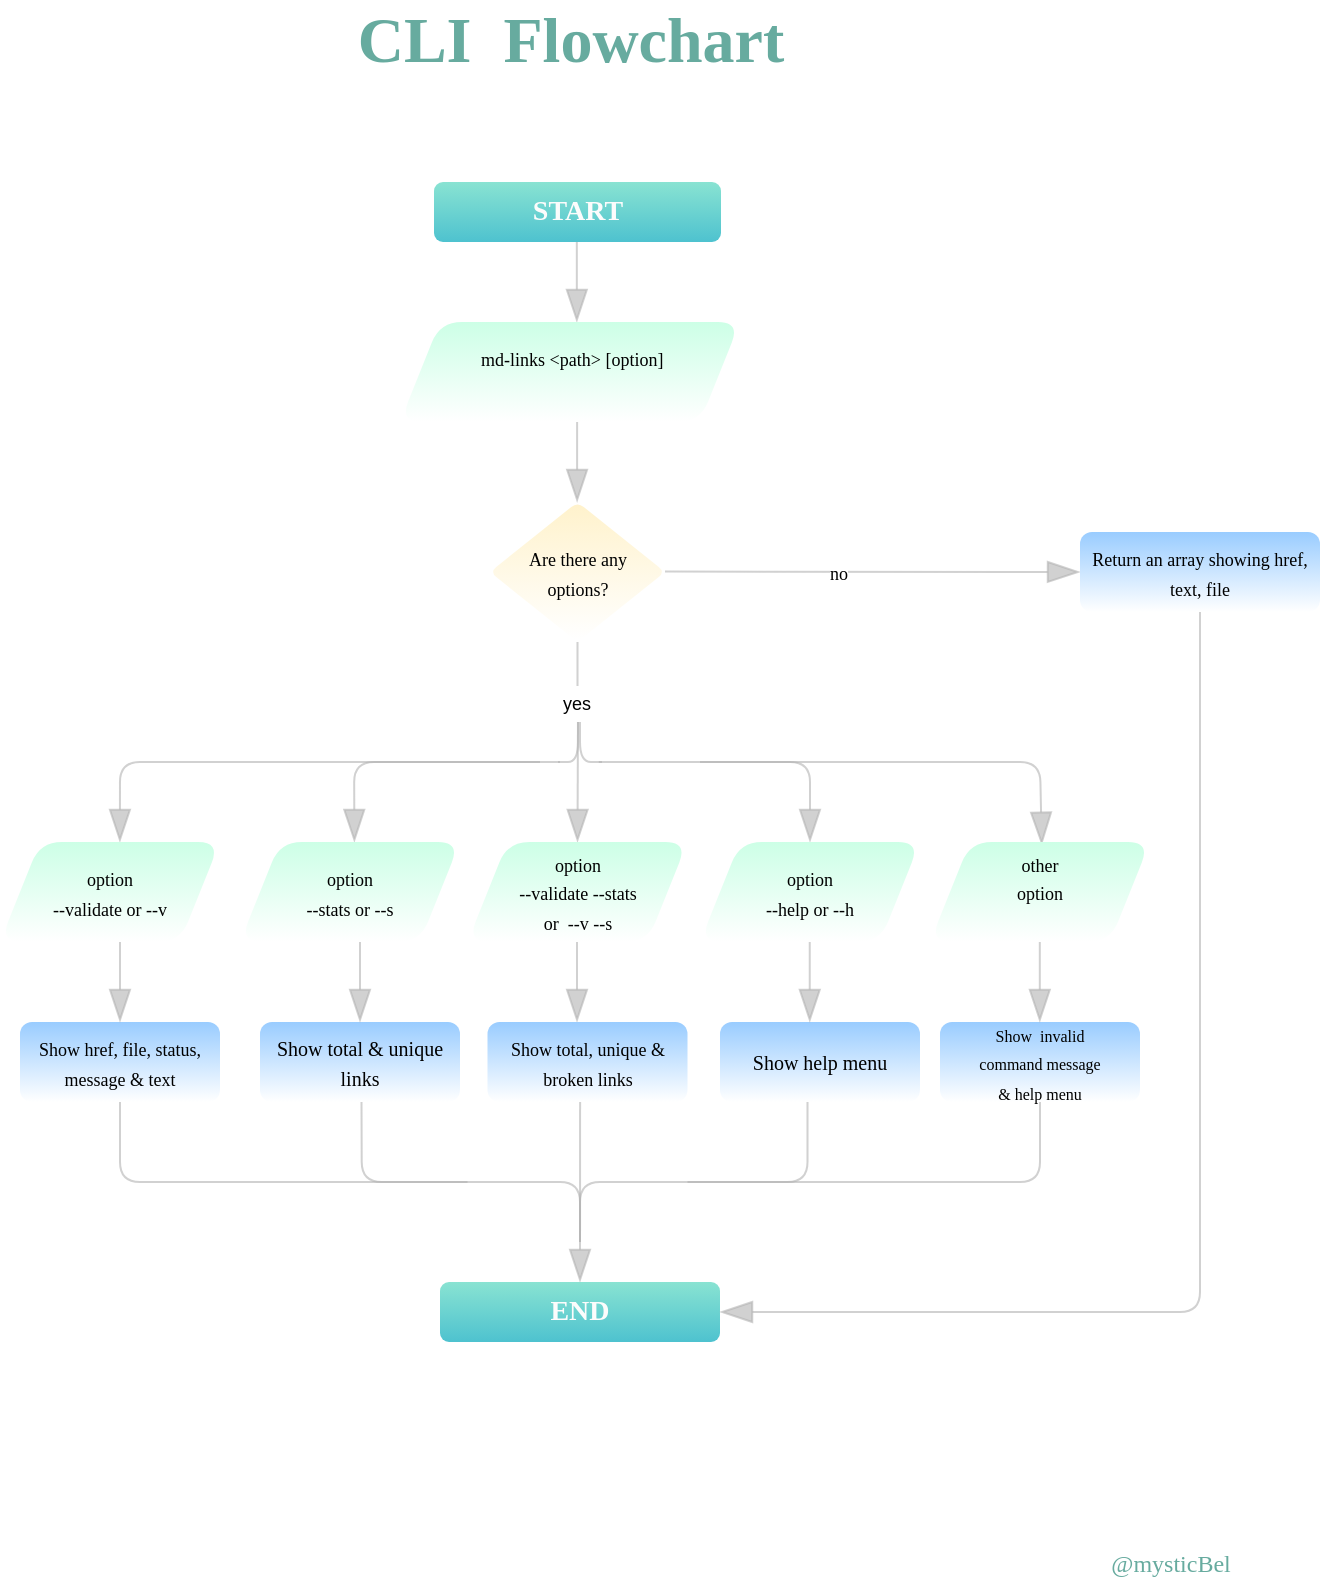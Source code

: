 <mxfile version="15.5.2" type="github" pages="3">
  <diagram id="C5RBs43oDa-KdzZeNtuy" name="Page-1">
    <mxGraphModel dx="1382" dy="795" grid="0" gridSize="10" guides="1" tooltips="1" connect="1" arrows="1" fold="1" page="0" pageScale="1" pageWidth="827" pageHeight="1169" math="0" shadow="0">
      <root>
        <mxCell id="WIyWlLk6GJQsqaUBKTNV-0" />
        <mxCell id="WIyWlLk6GJQsqaUBKTNV-1" parent="WIyWlLk6GJQsqaUBKTNV-0" />
        <mxCell id="OYclKMu_95USPac68Z9W-0" value="&lt;font style=&quot;font-size: 14px&quot; color=&quot;#fcfcfc&quot; face=&quot;Poppins&quot; data-font-src=&quot;https://fonts.googleapis.com/css?family=Poppins&quot;&gt;&lt;b&gt;START&lt;/b&gt;&lt;/font&gt;" style="rounded=1;whiteSpace=wrap;html=1;hachureGap=4;pointerEvents=0;fillColor=#4EC2CF;strokeColor=none;shadow=0;glass=0;sketch=0;gradientDirection=north;gradientColor=#89E3D2;" parent="WIyWlLk6GJQsqaUBKTNV-1" vertex="1">
          <mxGeometry x="347" y="100" width="143.5" height="30" as="geometry" />
        </mxCell>
        <mxCell id="5vHS8GP_uj2Ly462BwhH-0" value="" style="endArrow=blockThin;html=1;startSize=14;endSize=14;sourcePerimeterSpacing=8;targetPerimeterSpacing=8;strokeColor=#B3B3B3;rounded=1;strokeWidth=1;endFill=1;opacity=60;" parent="WIyWlLk6GJQsqaUBKTNV-1" edge="1">
          <mxGeometry width="50" height="50" relative="1" as="geometry">
            <mxPoint x="418.41" y="130" as="sourcePoint" />
            <mxPoint x="418.41" y="170" as="targetPoint" />
          </mxGeometry>
        </mxCell>
        <mxCell id="G0NYwOw1oyBNTWF5aXl_-0" value="&lt;font face=&quot;Poppins&quot; style=&quot;font-size: 9px&quot;&gt;&amp;nbsp;md-links &amp;lt;path&amp;gt; [option]&lt;br&gt;&lt;br&gt;&lt;/font&gt;" style="shape=parallelogram;perimeter=parallelogramPerimeter;whiteSpace=wrap;html=1;fixedSize=1;shadow=0;glass=1;sketch=0;hachureGap=4;pointerEvents=0;fillColor=#CCFFE6;strokeColor=none;rounded=1;arcSize=22;align=center;gradientColor=#ffffff;" parent="WIyWlLk6GJQsqaUBKTNV-1" vertex="1">
          <mxGeometry x="330" y="170" width="170" height="50" as="geometry" />
        </mxCell>
        <mxCell id="-IG1O3hMklvKj96a-HAn-0" value="&lt;font face=&quot;Poppins&quot; data-font-src=&quot;https://fonts.googleapis.com/css?family=Poppins&quot; style=&quot;font-size: 9px&quot;&gt;&lt;font&gt;Are there any&lt;br&gt;&lt;/font&gt;&lt;font&gt;options?&lt;/font&gt;&lt;/font&gt;" style="rhombus;whiteSpace=wrap;html=1;rounded=1;shadow=0;glass=0;sketch=0;hachureGap=4;pointerEvents=0;strokeColor=none;fillColor=default;gradientDirection=north;arcSize=8;gradientColor=#FFF2CC;" parent="WIyWlLk6GJQsqaUBKTNV-1" vertex="1">
          <mxGeometry x="375" y="260" width="87.5" height="70" as="geometry" />
        </mxCell>
        <mxCell id="-IG1O3hMklvKj96a-HAn-2" value="" style="endArrow=blockThin;html=1;startSize=14;endSize=14;sourcePerimeterSpacing=8;targetPerimeterSpacing=8;strokeColor=#B3B3B3;rounded=1;strokeWidth=1;endFill=1;opacity=60;" parent="WIyWlLk6GJQsqaUBKTNV-1" edge="1">
          <mxGeometry width="50" height="50" relative="1" as="geometry">
            <mxPoint x="418.55" y="220" as="sourcePoint" />
            <mxPoint x="418.55" y="260" as="targetPoint" />
          </mxGeometry>
        </mxCell>
        <mxCell id="-IG1O3hMklvKj96a-HAn-3" value="&lt;font style=&quot;font-size: 9px&quot;&gt;no&lt;/font&gt;" style="endArrow=blockThin;html=1;startSize=14;endSize=14;sourcePerimeterSpacing=8;targetPerimeterSpacing=8;strokeColor=#B3B3B3;rounded=1;strokeWidth=1;endFill=1;opacity=60;fontFamily=Poppins;fontSource=https%3A%2F%2Ffonts.googleapis.com%2Fcss%3Ffamily%3DPoppins;verticalAlign=middle;labelPosition=center;verticalLabelPosition=middle;align=center;" parent="WIyWlLk6GJQsqaUBKTNV-1" edge="1">
          <mxGeometry x="-0.166" width="50" height="50" relative="1" as="geometry">
            <mxPoint x="462.5" y="294.8" as="sourcePoint" />
            <mxPoint x="670" y="295" as="targetPoint" />
            <mxPoint as="offset" />
            <Array as="points" />
          </mxGeometry>
        </mxCell>
        <mxCell id="-IG1O3hMklvKj96a-HAn-4" value="&lt;font style=&quot;font-size: 9px&quot;&gt;Return an array showing href, text, file&lt;/font&gt;" style="rounded=1;whiteSpace=wrap;html=1;shadow=0;glass=0;sketch=0;hachureGap=4;pointerEvents=0;fontFamily=Poppins;fontSource=https%3A%2F%2Ffonts.googleapis.com%2Fcss%3Ffamily%3DPoppins;strokeColor=none;fillColor=#FFFFFF;gradientDirection=north;gradientColor=#99CCFF;" parent="WIyWlLk6GJQsqaUBKTNV-1" vertex="1">
          <mxGeometry x="670" y="275" width="120" height="40" as="geometry" />
        </mxCell>
        <mxCell id="DyFku1vf3bDfi78aZa8K-0" value="" style="endArrow=blockThin;html=1;fontFamily=Poppins;fontSource=https%3A%2F%2Ffonts.googleapis.com%2Fcss%3Ffamily%3DPoppins;startSize=10;endSize=14;sourcePerimeterSpacing=7;targetPerimeterSpacing=7;strokeColor=#B3B3B3;strokeWidth=1;align=right;verticalAlign=middle;opacity=60;endFill=1;entryX=0.5;entryY=0;entryDx=0;entryDy=0;" parent="WIyWlLk6GJQsqaUBKTNV-1" target="DyFku1vf3bDfi78aZa8K-17" edge="1">
          <mxGeometry width="50" height="50" relative="1" as="geometry">
            <mxPoint x="429.38" y="390" as="sourcePoint" />
            <mxPoint x="492.38" y="430" as="targetPoint" />
            <Array as="points">
              <mxPoint x="500" y="390" />
              <mxPoint x="535" y="390" />
            </Array>
          </mxGeometry>
        </mxCell>
        <mxCell id="DyFku1vf3bDfi78aZa8K-1" value="" style="endArrow=blockThin;html=1;fontFamily=Poppins;fontSource=https%3A%2F%2Ffonts.googleapis.com%2Fcss%3Ffamily%3DPoppins;startSize=10;endSize=14;sourcePerimeterSpacing=7;targetPerimeterSpacing=7;strokeColor=#B3B3B3;strokeWidth=1;align=right;verticalAlign=middle;opacity=60;endFill=1;entryX=0.508;entryY=0.028;entryDx=0;entryDy=0;entryPerimeter=0;" parent="WIyWlLk6GJQsqaUBKTNV-1" target="DyFku1vf3bDfi78aZa8K-15" edge="1">
          <mxGeometry width="50" height="50" relative="1" as="geometry">
            <mxPoint x="480" y="390" as="sourcePoint" />
            <mxPoint x="631" y="430" as="targetPoint" />
            <Array as="points">
              <mxPoint x="650" y="390" />
            </Array>
          </mxGeometry>
        </mxCell>
        <mxCell id="DyFku1vf3bDfi78aZa8K-2" value="" style="endArrow=blockThin;html=1;fontFamily=Poppins;fontSource=https%3A%2F%2Ffonts.googleapis.com%2Fcss%3Ffamily%3DPoppins;startSize=10;endSize=14;sourcePerimeterSpacing=7;targetPerimeterSpacing=7;strokeColor=#B3B3B3;strokeWidth=1;align=right;verticalAlign=middle;opacity=60;endFill=1;" parent="WIyWlLk6GJQsqaUBKTNV-1" edge="1">
          <mxGeometry width="50" height="50" relative="1" as="geometry">
            <mxPoint x="400" y="390" as="sourcePoint" />
            <mxPoint x="307.19" y="430" as="targetPoint" />
            <Array as="points">
              <mxPoint x="307.06" y="390" />
            </Array>
          </mxGeometry>
        </mxCell>
        <mxCell id="DyFku1vf3bDfi78aZa8K-4" value="" style="endArrow=blockThin;html=1;fontFamily=Poppins;fontSource=https%3A%2F%2Ffonts.googleapis.com%2Fcss%3Ffamily%3DPoppins;startSize=10;endSize=14;sourcePerimeterSpacing=7;targetPerimeterSpacing=7;strokeColor=#B3B3B3;strokeWidth=1;align=right;verticalAlign=middle;opacity=60;endFill=1;entryX=0.545;entryY=0;entryDx=0;entryDy=0;entryPerimeter=0;" parent="WIyWlLk6GJQsqaUBKTNV-1" target="DyFku1vf3bDfi78aZa8K-19" edge="1">
          <mxGeometry width="50" height="50" relative="1" as="geometry">
            <mxPoint x="410" y="390" as="sourcePoint" />
            <mxPoint x="206.88" y="430" as="targetPoint" />
            <Array as="points">
              <mxPoint x="190" y="390" />
            </Array>
          </mxGeometry>
        </mxCell>
        <mxCell id="DyFku1vf3bDfi78aZa8K-7" value="" style="endArrow=none;html=1;startSize=14;endSize=14;sourcePerimeterSpacing=8;targetPerimeterSpacing=8;strokeColor=#B3B3B3;opacity=60;" parent="WIyWlLk6GJQsqaUBKTNV-1" edge="1">
          <mxGeometry width="50" height="50" relative="1" as="geometry">
            <mxPoint x="409" y="390" as="sourcePoint" />
            <mxPoint x="419" y="370" as="targetPoint" />
            <Array as="points">
              <mxPoint x="419" y="390" />
            </Array>
          </mxGeometry>
        </mxCell>
        <mxCell id="DyFku1vf3bDfi78aZa8K-8" value="" style="endArrow=none;html=1;startSize=14;endSize=14;sourcePerimeterSpacing=8;targetPerimeterSpacing=8;strokeColor=#B3B3B3;opacity=60;" parent="WIyWlLk6GJQsqaUBKTNV-1" edge="1">
          <mxGeometry width="50" height="50" relative="1" as="geometry">
            <mxPoint x="431" y="390" as="sourcePoint" />
            <mxPoint x="420" y="370" as="targetPoint" />
            <Array as="points">
              <mxPoint x="420" y="390" />
            </Array>
          </mxGeometry>
        </mxCell>
        <mxCell id="DyFku1vf3bDfi78aZa8K-10" value="" style="endArrow=none;html=1;startSize=14;endSize=14;sourcePerimeterSpacing=8;targetPerimeterSpacing=8;entryX=0.5;entryY=1;entryDx=0;entryDy=0;strokeColor=#B3B3B3;opacity=60;" parent="WIyWlLk6GJQsqaUBKTNV-1" source="DyFku1vf3bDfi78aZa8K-11" target="-IG1O3hMklvKj96a-HAn-0" edge="1">
          <mxGeometry width="50" height="50" relative="1" as="geometry">
            <mxPoint x="419" y="350" as="sourcePoint" />
            <mxPoint x="450" y="330" as="targetPoint" />
          </mxGeometry>
        </mxCell>
        <mxCell id="DyFku1vf3bDfi78aZa8K-11" value="&lt;font style=&quot;font-size: 9px&quot;&gt;yes&lt;/font&gt;" style="text;html=1;strokeColor=none;fillColor=none;align=center;verticalAlign=middle;whiteSpace=wrap;rounded=0;hachureGap=4;pointerEvents=0;" parent="WIyWlLk6GJQsqaUBKTNV-1" vertex="1">
          <mxGeometry x="408.13" y="360" width="21.25" as="geometry" />
        </mxCell>
        <mxCell id="DyFku1vf3bDfi78aZa8K-15" value="&lt;font face=&quot;Poppins&quot; style=&quot;font-size: 9px&quot;&gt;other &lt;br&gt;option &lt;br&gt;&lt;br&gt;&lt;/font&gt;" style="shape=parallelogram;perimeter=parallelogramPerimeter;whiteSpace=wrap;html=1;fixedSize=1;shadow=0;glass=1;sketch=0;hachureGap=4;pointerEvents=0;fillColor=#CCFFE6;strokeColor=none;rounded=1;arcSize=22;align=center;gradientColor=#ffffff;" parent="WIyWlLk6GJQsqaUBKTNV-1" vertex="1">
          <mxGeometry x="595" y="430" width="110" height="50" as="geometry" />
        </mxCell>
        <mxCell id="DyFku1vf3bDfi78aZa8K-17" value="&lt;span style=&quot;font-family: &amp;#34;poppins&amp;#34; ; font-size: 9px&quot;&gt;option&lt;/span&gt;&lt;br style=&quot;font-family: &amp;#34;poppins&amp;#34; ; font-size: 9px&quot;&gt;&lt;span style=&quot;font-family: &amp;#34;poppins&amp;#34; ; font-size: 9px&quot;&gt;--help or --h&lt;/span&gt;&lt;font face=&quot;Poppins&quot; style=&quot;font-size: 9px&quot;&gt;&lt;br&gt;&lt;/font&gt;" style="shape=parallelogram;perimeter=parallelogramPerimeter;whiteSpace=wrap;html=1;fixedSize=1;shadow=0;glass=1;sketch=0;hachureGap=4;pointerEvents=0;fillColor=#CCFFE6;strokeColor=none;rounded=1;arcSize=22;align=center;gradientColor=#ffffff;" parent="WIyWlLk6GJQsqaUBKTNV-1" vertex="1">
          <mxGeometry x="480" y="430" width="110" height="50" as="geometry" />
        </mxCell>
        <mxCell id="DyFku1vf3bDfi78aZa8K-18" value="&lt;font face=&quot;Poppins&quot; style=&quot;font-size: 9px&quot;&gt;option&lt;br&gt;--stats or --s&lt;br&gt;&lt;/font&gt;" style="shape=parallelogram;perimeter=parallelogramPerimeter;whiteSpace=wrap;html=1;fixedSize=1;shadow=0;glass=1;sketch=0;hachureGap=4;pointerEvents=0;fillColor=#CCFFE6;strokeColor=none;rounded=1;arcSize=22;align=center;gradientColor=#ffffff;" parent="WIyWlLk6GJQsqaUBKTNV-1" vertex="1">
          <mxGeometry x="250" y="430" width="110" height="50" as="geometry" />
        </mxCell>
        <mxCell id="DyFku1vf3bDfi78aZa8K-19" value="&lt;font face=&quot;Poppins&quot; style=&quot;font-size: 9px&quot;&gt;option&lt;br&gt;--validate or --v&lt;br&gt;&lt;/font&gt;" style="shape=parallelogram;perimeter=parallelogramPerimeter;whiteSpace=wrap;html=1;fixedSize=1;shadow=0;glass=1;sketch=0;hachureGap=4;pointerEvents=0;fillColor=#CCFFE6;strokeColor=none;rounded=1;arcSize=22;align=center;gradientColor=#ffffff;" parent="WIyWlLk6GJQsqaUBKTNV-1" vertex="1">
          <mxGeometry x="130" y="430" width="110" height="50" as="geometry" />
        </mxCell>
        <mxCell id="DyFku1vf3bDfi78aZa8K-21" value="&lt;font style=&quot;font-size: 8px ; line-height: 0.8&quot;&gt;Show&amp;nbsp; invalid &lt;br&gt;command message&lt;br&gt;&amp;amp; help menu&lt;/font&gt;" style="rounded=1;whiteSpace=wrap;html=1;shadow=0;glass=0;sketch=0;hachureGap=4;pointerEvents=0;fontFamily=Poppins;fontSource=https%3A%2F%2Ffonts.googleapis.com%2Fcss%3Ffamily%3DPoppins;strokeColor=none;fillColor=#FFFFFF;gradientDirection=north;gradientColor=#99CCFF;" parent="WIyWlLk6GJQsqaUBKTNV-1" vertex="1">
          <mxGeometry x="600" y="520" width="100" height="40" as="geometry" />
        </mxCell>
        <mxCell id="DyFku1vf3bDfi78aZa8K-22" value="&lt;span style=&quot;font-size: 10px&quot;&gt;Show help menu&lt;/span&gt;&lt;span style=&quot;font-size: 10px&quot;&gt;&lt;br&gt;&lt;/span&gt;" style="rounded=1;whiteSpace=wrap;html=1;shadow=0;glass=0;sketch=0;hachureGap=4;pointerEvents=0;fontFamily=Poppins;fontSource=https%3A%2F%2Ffonts.googleapis.com%2Fcss%3Ffamily%3DPoppins;strokeColor=none;fillColor=#FFFFFF;gradientDirection=north;gradientColor=#99CCFF;" parent="WIyWlLk6GJQsqaUBKTNV-1" vertex="1">
          <mxGeometry x="490" y="520" width="100" height="40" as="geometry" />
        </mxCell>
        <mxCell id="DyFku1vf3bDfi78aZa8K-23" value="&lt;span style=&quot;font-size: 10px&quot;&gt;Show total &amp;amp; unique links&lt;br&gt;&lt;/span&gt;" style="rounded=1;whiteSpace=wrap;html=1;shadow=0;glass=0;sketch=0;hachureGap=4;pointerEvents=0;fontFamily=Poppins;fontSource=https%3A%2F%2Ffonts.googleapis.com%2Fcss%3Ffamily%3DPoppins;strokeColor=none;fillColor=#FFFFFF;gradientDirection=north;gradientColor=#99CCFF;" parent="WIyWlLk6GJQsqaUBKTNV-1" vertex="1">
          <mxGeometry x="260" y="520" width="100" height="40" as="geometry" />
        </mxCell>
        <mxCell id="DyFku1vf3bDfi78aZa8K-24" value="&lt;font style=&quot;font-size: 9px&quot;&gt;Show href, file, status, message &amp;amp; text&lt;/font&gt;" style="rounded=1;whiteSpace=wrap;html=1;shadow=0;glass=0;sketch=0;hachureGap=4;pointerEvents=0;fontFamily=Poppins;fontSource=https%3A%2F%2Ffonts.googleapis.com%2Fcss%3Ffamily%3DPoppins;strokeColor=none;fillColor=#FFFFFF;gradientDirection=north;gradientColor=#99CCFF;" parent="WIyWlLk6GJQsqaUBKTNV-1" vertex="1">
          <mxGeometry x="140" y="520" width="100" height="40" as="geometry" />
        </mxCell>
        <mxCell id="DyFku1vf3bDfi78aZa8K-25" value="" style="endArrow=blockThin;html=1;startSize=14;endSize=14;sourcePerimeterSpacing=8;targetPerimeterSpacing=8;strokeColor=#B3B3B3;rounded=1;strokeWidth=1;endFill=1;opacity=60;" parent="WIyWlLk6GJQsqaUBKTNV-1" edge="1">
          <mxGeometry width="50" height="50" relative="1" as="geometry">
            <mxPoint x="310.0" y="480.0" as="sourcePoint" />
            <mxPoint x="310.0" y="520.0" as="targetPoint" />
          </mxGeometry>
        </mxCell>
        <mxCell id="DyFku1vf3bDfi78aZa8K-26" value="" style="endArrow=blockThin;html=1;startSize=14;endSize=14;sourcePerimeterSpacing=8;targetPerimeterSpacing=8;strokeColor=#B3B3B3;rounded=1;strokeWidth=1;endFill=1;opacity=60;" parent="WIyWlLk6GJQsqaUBKTNV-1" edge="1">
          <mxGeometry width="50" height="50" relative="1" as="geometry">
            <mxPoint x="190.0" y="480" as="sourcePoint" />
            <mxPoint x="190.0" y="520" as="targetPoint" />
          </mxGeometry>
        </mxCell>
        <mxCell id="DyFku1vf3bDfi78aZa8K-29" value="" style="endArrow=blockThin;html=1;startSize=14;endSize=14;sourcePerimeterSpacing=8;targetPerimeterSpacing=8;strokeColor=#B3B3B3;rounded=1;strokeWidth=1;endFill=1;opacity=60;" parent="WIyWlLk6GJQsqaUBKTNV-1" edge="1">
          <mxGeometry width="50" height="50" relative="1" as="geometry">
            <mxPoint x="534.88" y="480.0" as="sourcePoint" />
            <mxPoint x="534.88" y="520.0" as="targetPoint" />
          </mxGeometry>
        </mxCell>
        <mxCell id="DyFku1vf3bDfi78aZa8K-30" value="" style="endArrow=blockThin;html=1;startSize=14;endSize=14;sourcePerimeterSpacing=8;targetPerimeterSpacing=8;strokeColor=#B3B3B3;rounded=1;strokeWidth=1;endFill=1;opacity=60;" parent="WIyWlLk6GJQsqaUBKTNV-1" edge="1">
          <mxGeometry width="50" height="50" relative="1" as="geometry">
            <mxPoint x="649.9" y="480.0" as="sourcePoint" />
            <mxPoint x="649.9" y="520.0" as="targetPoint" />
          </mxGeometry>
        </mxCell>
        <mxCell id="DyFku1vf3bDfi78aZa8K-31" value="" style="endArrow=none;html=1;startSize=14;endSize=14;sourcePerimeterSpacing=8;targetPerimeterSpacing=8;strokeColor=#B3B3B3;opacity=60;entryX=0.5;entryY=1;entryDx=0;entryDy=0;" parent="WIyWlLk6GJQsqaUBKTNV-1" target="DyFku1vf3bDfi78aZa8K-21" edge="1">
          <mxGeometry width="50" height="50" relative="1" as="geometry">
            <mxPoint x="420" y="630" as="sourcePoint" />
            <mxPoint x="650" y="570" as="targetPoint" />
            <Array as="points">
              <mxPoint x="420" y="600" />
              <mxPoint x="650" y="600" />
            </Array>
          </mxGeometry>
        </mxCell>
        <mxCell id="DyFku1vf3bDfi78aZa8K-33" value="" style="endArrow=none;html=1;startSize=14;endSize=14;sourcePerimeterSpacing=8;targetPerimeterSpacing=8;strokeColor=#B3B3B3;opacity=60;" parent="WIyWlLk6GJQsqaUBKTNV-1" edge="1">
          <mxGeometry width="50" height="50" relative="1" as="geometry">
            <mxPoint x="363.75" y="600" as="sourcePoint" />
            <mxPoint x="310.75" y="560" as="targetPoint" />
            <Array as="points">
              <mxPoint x="310.89" y="600" />
            </Array>
          </mxGeometry>
        </mxCell>
        <mxCell id="DyFku1vf3bDfi78aZa8K-35" value="" style="endArrow=none;html=1;startSize=14;endSize=14;sourcePerimeterSpacing=8;targetPerimeterSpacing=8;strokeColor=#B3B3B3;opacity=60;entryX=0.5;entryY=1;entryDx=0;entryDy=0;" parent="WIyWlLk6GJQsqaUBKTNV-1" target="DyFku1vf3bDfi78aZa8K-24" edge="1">
          <mxGeometry width="50" height="50" relative="1" as="geometry">
            <mxPoint x="420" y="630" as="sourcePoint" />
            <mxPoint x="199.86" y="590" as="targetPoint" />
            <Array as="points">
              <mxPoint x="420" y="600" />
              <mxPoint x="190" y="600" />
            </Array>
          </mxGeometry>
        </mxCell>
        <mxCell id="DyFku1vf3bDfi78aZa8K-37" value="" style="endArrow=blockThin;html=1;startSize=14;endSize=14;sourcePerimeterSpacing=8;targetPerimeterSpacing=8;strokeColor=#B3B3B3;rounded=1;strokeWidth=1;endFill=1;opacity=60;exitX=0.463;exitY=1;exitDx=0;exitDy=0;exitPerimeter=0;" parent="WIyWlLk6GJQsqaUBKTNV-1" source="igtL66f_QAcicd2vjec7-5" edge="1">
          <mxGeometry width="50" height="50" relative="1" as="geometry">
            <mxPoint x="420" y="630" as="sourcePoint" />
            <mxPoint x="420" y="650" as="targetPoint" />
          </mxGeometry>
        </mxCell>
        <mxCell id="DyFku1vf3bDfi78aZa8K-38" value="" style="endArrow=none;html=1;startSize=14;endSize=14;sourcePerimeterSpacing=8;targetPerimeterSpacing=8;strokeColor=#B3B3B3;opacity=60;entryX=0.5;entryY=1;entryDx=0;entryDy=0;" parent="WIyWlLk6GJQsqaUBKTNV-1" edge="1">
          <mxGeometry width="50" height="50" relative="1" as="geometry">
            <mxPoint x="473.75" y="600" as="sourcePoint" />
            <mxPoint x="533.75" y="560" as="targetPoint" />
            <Array as="points">
              <mxPoint x="533.75" y="600" />
            </Array>
          </mxGeometry>
        </mxCell>
        <mxCell id="DyFku1vf3bDfi78aZa8K-39" value="&lt;font color=&quot;#fcfcfc&quot; face=&quot;Poppins&quot;&gt;&lt;span style=&quot;font-size: 14px&quot;&gt;&lt;b&gt;END&lt;/b&gt;&lt;/span&gt;&lt;/font&gt;" style="rounded=1;whiteSpace=wrap;html=1;hachureGap=4;pointerEvents=0;fillColor=#4EC2CF;strokeColor=none;shadow=0;glass=0;sketch=0;gradientDirection=north;gradientColor=#89E3D2;" parent="WIyWlLk6GJQsqaUBKTNV-1" vertex="1">
          <mxGeometry x="350" y="650" width="140" height="30" as="geometry" />
        </mxCell>
        <mxCell id="DyFku1vf3bDfi78aZa8K-40" value="" style="endArrow=blockThin;html=1;fontFamily=Poppins;fontSource=https%3A%2F%2Ffonts.googleapis.com%2Fcss%3Ffamily%3DPoppins;startSize=10;endSize=14;sourcePerimeterSpacing=7;targetPerimeterSpacing=7;strokeColor=#B3B3B3;strokeWidth=1;align=right;verticalAlign=middle;opacity=60;endFill=1;entryX=1;entryY=0.5;entryDx=0;entryDy=0;exitX=0.5;exitY=1;exitDx=0;exitDy=0;" parent="WIyWlLk6GJQsqaUBKTNV-1" source="-IG1O3hMklvKj96a-HAn-4" target="DyFku1vf3bDfi78aZa8K-39" edge="1">
          <mxGeometry width="50" height="50" relative="1" as="geometry">
            <mxPoint x="730" y="350" as="sourcePoint" />
            <mxPoint x="900.88" y="391.4" as="targetPoint" />
            <Array as="points">
              <mxPoint x="730" y="665" />
            </Array>
          </mxGeometry>
        </mxCell>
        <mxCell id="igtL66f_QAcicd2vjec7-0" value="" style="endArrow=blockThin;html=1;startSize=14;endSize=14;sourcePerimeterSpacing=8;targetPerimeterSpacing=8;strokeColor=#B3B3B3;rounded=1;strokeWidth=1;endFill=1;opacity=60;entryX=0.5;entryY=0;entryDx=0;entryDy=0;" parent="WIyWlLk6GJQsqaUBKTNV-1" target="igtL66f_QAcicd2vjec7-1" edge="1">
          <mxGeometry width="50" height="50" relative="1" as="geometry">
            <mxPoint x="418.98" y="370" as="sourcePoint" />
            <mxPoint x="418.54" y="420.0" as="targetPoint" />
          </mxGeometry>
        </mxCell>
        <mxCell id="igtL66f_QAcicd2vjec7-1" value="&lt;font face=&quot;Poppins&quot; style=&quot;font-size: 9px&quot;&gt;option&lt;br&gt;--validate --stats &lt;br&gt;or&amp;nbsp; --v --s&lt;br&gt;&lt;/font&gt;" style="shape=parallelogram;perimeter=parallelogramPerimeter;whiteSpace=wrap;html=1;fixedSize=1;shadow=0;glass=1;sketch=0;hachureGap=4;pointerEvents=0;fillColor=#CCFFE6;strokeColor=none;rounded=1;arcSize=22;align=center;gradientColor=#ffffff;" parent="WIyWlLk6GJQsqaUBKTNV-1" vertex="1">
          <mxGeometry x="363.75" y="430" width="110" height="50" as="geometry" />
        </mxCell>
        <mxCell id="igtL66f_QAcicd2vjec7-2" value="" style="endArrow=blockThin;html=1;startSize=14;endSize=14;sourcePerimeterSpacing=8;targetPerimeterSpacing=8;strokeColor=#B3B3B3;rounded=1;strokeWidth=1;endFill=1;opacity=60;" parent="WIyWlLk6GJQsqaUBKTNV-1" edge="1">
          <mxGeometry width="50" height="50" relative="1" as="geometry">
            <mxPoint x="418.51" y="480.0" as="sourcePoint" />
            <mxPoint x="418.51" y="520" as="targetPoint" />
          </mxGeometry>
        </mxCell>
        <mxCell id="igtL66f_QAcicd2vjec7-5" value="&lt;font style=&quot;font-size: 9px&quot;&gt;Show total, unique &amp;amp; broken links&lt;/font&gt;" style="rounded=1;whiteSpace=wrap;html=1;shadow=0;glass=0;sketch=0;hachureGap=4;pointerEvents=0;fontFamily=Poppins;fontSource=https%3A%2F%2Ffonts.googleapis.com%2Fcss%3Ffamily%3DPoppins;strokeColor=none;fillColor=#FFFFFF;gradientDirection=north;gradientColor=#99CCFF;" parent="WIyWlLk6GJQsqaUBKTNV-1" vertex="1">
          <mxGeometry x="373.75" y="520" width="100" height="40" as="geometry" />
        </mxCell>
        <mxCell id="r3mhxGdvu3pKAxLkOfIZ-0" value="&lt;b&gt;&lt;font face=&quot;Poppins&quot; data-font-src=&quot;https://fonts.googleapis.com/css?family=Poppins&quot; color=&quot;#67ab9f&quot; style=&quot;font-size: 32px&quot;&gt;CLI&amp;nbsp; Flowchart&amp;nbsp;&lt;/font&gt;&lt;/b&gt;" style="text;html=1;resizable=0;autosize=1;align=center;verticalAlign=middle;points=[];fillColor=none;strokeColor=none;rounded=0;fontSize=9;" parent="WIyWlLk6GJQsqaUBKTNV-1" vertex="1">
          <mxGeometry x="299.75" y="17" width="238" height="23" as="geometry" />
        </mxCell>
        <mxCell id="r3mhxGdvu3pKAxLkOfIZ-1" value="&lt;font face=&quot;Poppins&quot; data-font-src=&quot;https://fonts.googleapis.com/css?family=Poppins&quot; style=&quot;font-size: 12px&quot; color=&quot;#67ab9f&quot;&gt;@mysticBel&lt;/font&gt;" style="text;html=1;resizable=0;autosize=1;align=center;verticalAlign=middle;points=[];fillColor=none;strokeColor=none;rounded=0;fontSize=9;" parent="WIyWlLk6GJQsqaUBKTNV-1" vertex="1">
          <mxGeometry x="675" y="783" width="80" height="15" as="geometry" />
        </mxCell>
      </root>
    </mxGraphModel>
  </diagram>
  <diagram id="QHuL4XXukO6EPlNWGHLC" name="Page-2">
    <mxGraphModel dx="1626" dy="1335" grid="0" gridSize="10" guides="1" tooltips="1" connect="1" arrows="1" fold="1" page="0" pageScale="1" pageWidth="827" pageHeight="1169" math="0" shadow="0">
      <root>
        <mxCell id="2HKKLLd31zWiuBAIn60T-0" />
        <mxCell id="2HKKLLd31zWiuBAIn60T-1" parent="2HKKLLd31zWiuBAIn60T-0" />
        <mxCell id="2HKKLLd31zWiuBAIn60T-2" value="&lt;font style=&quot;font-size: 14px&quot; color=&quot;#fcfcfc&quot; face=&quot;Poppins&quot; data-font-src=&quot;https://fonts.googleapis.com/css?family=Poppins&quot;&gt;&lt;b&gt;START&lt;/b&gt;&lt;/font&gt;" style="rounded=1;whiteSpace=wrap;html=1;hachureGap=4;pointerEvents=0;fillColor=#A093CC;strokeColor=none;shadow=0;glass=0;sketch=0;gradientDirection=north;gradientColor=#FCD1FF;" parent="2HKKLLd31zWiuBAIn60T-1" vertex="1">
          <mxGeometry x="344.5" y="-66" width="143.5" height="30" as="geometry" />
        </mxCell>
        <mxCell id="2HKKLLd31zWiuBAIn60T-3" value="&lt;font face=&quot;Poppins&quot; data-font-src=&quot;https://fonts.googleapis.com/css?family=Poppins&quot; style=&quot;font-size: 10px&quot;&gt;insert Path&lt;/font&gt;" style="shape=parallelogram;perimeter=parallelogramPerimeter;whiteSpace=wrap;html=1;fixedSize=1;shadow=0;glass=1;sketch=0;hachureGap=4;pointerEvents=0;fillColor=#FFE8FD;strokeColor=none;rounded=1;arcSize=24;gradientColor=#ffffff;" parent="2HKKLLd31zWiuBAIn60T-1" vertex="1">
          <mxGeometry x="355.25" y="110" width="122.5" height="40" as="geometry" />
        </mxCell>
        <mxCell id="2HKKLLd31zWiuBAIn60T-4" value="&lt;font face=&quot;Poppins&quot;&gt;&lt;span style=&quot;font-size: 10px&quot;&gt;resolve Path to&lt;br&gt;&amp;nbsp;Absolute Path&lt;/span&gt;&lt;/font&gt;" style="shape=parallelogram;perimeter=parallelogramPerimeter;whiteSpace=wrap;html=1;fixedSize=1;shadow=0;glass=1;sketch=0;hachureGap=4;pointerEvents=0;fillColor=#FFE8FD;strokeColor=none;rounded=1;arcSize=22;align=center;gradientColor=#ffffff;" parent="2HKKLLd31zWiuBAIn60T-1" vertex="1">
          <mxGeometry x="351.25" y="190" width="130" height="50" as="geometry" />
        </mxCell>
        <mxCell id="2HKKLLd31zWiuBAIn60T-5" value="" style="endArrow=blockThin;html=1;startSize=14;endSize=14;sourcePerimeterSpacing=8;targetPerimeterSpacing=8;strokeColor=#B3B3B3;rounded=1;strokeWidth=1;endFill=1;opacity=60;" parent="2HKKLLd31zWiuBAIn60T-1" edge="1">
          <mxGeometry width="50" height="50" relative="1" as="geometry">
            <mxPoint x="416.3" y="70" as="sourcePoint" />
            <mxPoint x="416.3" y="110" as="targetPoint" />
          </mxGeometry>
        </mxCell>
        <mxCell id="2HKKLLd31zWiuBAIn60T-6" value="&lt;font face=&quot;Poppins&quot; data-font-src=&quot;https://fonts.googleapis.com/css?family=Poppins&quot; style=&quot;font-size: 10px&quot;&gt;&lt;font&gt;Path &lt;br&gt;exists?&lt;/font&gt;&lt;/font&gt;" style="rhombus;whiteSpace=wrap;html=1;rounded=1;shadow=0;glass=0;sketch=0;hachureGap=4;pointerEvents=0;strokeColor=none;fillColor=#FFF2CC;gradientDirection=north;arcSize=8;gradientColor=#FCF6F0;" parent="2HKKLLd31zWiuBAIn60T-1" vertex="1">
          <mxGeometry x="375" y="280" width="87.5" height="70" as="geometry" />
        </mxCell>
        <mxCell id="2HKKLLd31zWiuBAIn60T-7" value="&lt;font style=&quot;font-size: 9px&quot;&gt;yes&lt;/font&gt;" style="endArrow=blockThin;html=1;startSize=10;endSize=14;sourcePerimeterSpacing=7;targetPerimeterSpacing=7;strokeColor=#B3B3B3;rounded=1;strokeWidth=1;endFill=1;opacity=60;fontFamily=Poppins;fontSource=https%3A%2F%2Ffonts.googleapis.com%2Fcss%3Ffamily%3DPoppins;verticalAlign=middle;labelPosition=center;verticalLabelPosition=middle;align=center;" parent="2HKKLLd31zWiuBAIn60T-1" edge="1">
          <mxGeometry x="-0.216" width="50" height="50" relative="1" as="geometry">
            <mxPoint x="420.24" y="350" as="sourcePoint" />
            <mxPoint x="420" y="401" as="targetPoint" />
            <mxPoint as="offset" />
          </mxGeometry>
        </mxCell>
        <mxCell id="2HKKLLd31zWiuBAIn60T-8" value="&lt;font face=&quot;Poppins&quot; data-font-src=&quot;https://fonts.googleapis.com/css?family=Poppins&quot; style=&quot;font-size: 10px&quot;&gt;&lt;font&gt;&lt;br&gt;&lt;/font&gt;&lt;font&gt;&amp;nbsp;Directory&lt;br&gt;&amp;nbsp;exists?&lt;/font&gt;&lt;/font&gt;" style="rhombus;whiteSpace=wrap;html=1;rounded=1;shadow=0;glass=0;sketch=0;hachureGap=4;pointerEvents=0;strokeColor=none;fillColor=default;gradientDirection=north;arcSize=8;gradientColor=#FFF2CC;" parent="2HKKLLd31zWiuBAIn60T-1" vertex="1">
          <mxGeometry x="373.75" y="400" width="90" height="70" as="geometry" />
        </mxCell>
        <mxCell id="2HKKLLd31zWiuBAIn60T-9" value="&lt;font style=&quot;font-size: 9px&quot;&gt;yes&lt;/font&gt;" style="endArrow=blockThin;html=1;startSize=14;endSize=14;sourcePerimeterSpacing=8;targetPerimeterSpacing=8;strokeColor=#B3B3B3;rounded=1;strokeWidth=1;endFill=1;opacity=60;fontFamily=Poppins;fontSource=https%3A%2F%2Ffonts.googleapis.com%2Fcss%3Ffamily%3DPoppins;verticalAlign=middle;entryX=1;entryY=0.5;entryDx=0;entryDy=0;exitX=0.021;exitY=0.518;exitDx=0;exitDy=0;exitPerimeter=0;" parent="2HKKLLd31zWiuBAIn60T-1" source="2HKKLLd31zWiuBAIn60T-8" target="2HKKLLd31zWiuBAIn60T-10" edge="1">
          <mxGeometry x="-0.2" width="50" height="50" relative="1" as="geometry">
            <mxPoint x="380.24" y="440" as="sourcePoint" />
            <mxPoint x="380.0" y="490" as="targetPoint" />
            <mxPoint as="offset" />
          </mxGeometry>
        </mxCell>
        <mxCell id="2HKKLLd31zWiuBAIn60T-10" value="&lt;font face=&quot;Poppins&quot;&gt;&lt;span style=&quot;font-size: 10px&quot;&gt;check Directory&lt;br&gt;&lt;/span&gt;&lt;/font&gt;" style="shape=parallelogram;perimeter=parallelogramPerimeter;whiteSpace=wrap;html=1;fixedSize=1;shadow=0;glass=1;sketch=0;hachureGap=4;pointerEvents=0;fillColor=#FFE8FD;strokeColor=none;rounded=1;arcSize=21;align=center;gradientColor=#ffffff;" parent="2HKKLLd31zWiuBAIn60T-1" vertex="1">
          <mxGeometry x="190.5" y="405" width="129.5" height="60" as="geometry" />
        </mxCell>
        <mxCell id="2HKKLLd31zWiuBAIn60T-11" value="" style="endArrow=block;html=1;startSize=14;endSize=14;sourcePerimeterSpacing=8;targetPerimeterSpacing=8;strokeColor=#B3B3B3;rounded=1;strokeWidth=1;endFill=1;opacity=60;exitX=0.5;exitY=1;exitDx=0;exitDy=0;entryX=0.5;entryY=0;entryDx=0;entryDy=0;" parent="2HKKLLd31zWiuBAIn60T-1" source="2HKKLLd31zWiuBAIn60T-10" target="2HKKLLd31zWiuBAIn60T-12" edge="1">
          <mxGeometry width="50" height="50" relative="1" as="geometry">
            <mxPoint x="350" y="550" as="sourcePoint" />
            <mxPoint x="320" y="549.58" as="targetPoint" />
          </mxGeometry>
        </mxCell>
        <mxCell id="2HKKLLd31zWiuBAIn60T-12" value="&lt;font face=&quot;Poppins&quot; data-font-src=&quot;https://fonts.googleapis.com/css?family=Poppins&quot; style=&quot;font-size: 10px&quot;&gt;Is&amp;nbsp; Directory&lt;br&gt;empty?&lt;/font&gt;" style="rhombus;whiteSpace=wrap;html=1;rounded=1;shadow=0;glass=0;sketch=0;hachureGap=4;pointerEvents=0;strokeColor=none;fillColor=default;gradientDirection=north;arcSize=8;gradientColor=#FFF2CC;" parent="2HKKLLd31zWiuBAIn60T-1" vertex="1">
          <mxGeometry x="210.25" y="507.5" width="90" height="85" as="geometry" />
        </mxCell>
        <mxCell id="2HKKLLd31zWiuBAIn60T-13" value="&lt;font style=&quot;font-size: 9px&quot;&gt;no&lt;/font&gt;" style="endArrow=blockThin;html=1;startSize=14;endSize=14;sourcePerimeterSpacing=8;targetPerimeterSpacing=8;strokeColor=#B3B3B3;rounded=1;strokeWidth=1;endFill=1;opacity=60;fontFamily=Poppins;fontSource=https%3A%2F%2Ffonts.googleapis.com%2Fcss%3Ffamily%3DPoppins;verticalAlign=middle;exitX=1;exitY=0.5;exitDx=0;exitDy=0;" parent="2HKKLLd31zWiuBAIn60T-1" source="2HKKLLd31zWiuBAIn60T-12" edge="1">
          <mxGeometry x="-0.2" width="50" height="50" relative="1" as="geometry">
            <mxPoint x="320.24" y="542.5" as="sourcePoint" />
            <mxPoint x="360" y="550" as="targetPoint" />
            <mxPoint as="offset" />
            <Array as="points" />
          </mxGeometry>
        </mxCell>
        <mxCell id="2HKKLLd31zWiuBAIn60T-14" value="" style="endArrow=blockThin;html=1;startSize=14;endSize=14;sourcePerimeterSpacing=8;targetPerimeterSpacing=8;strokeColor=#B3B3B3;rounded=1;strokeWidth=1;endFill=1;opacity=60;" parent="2HKKLLd31zWiuBAIn60T-1" edge="1">
          <mxGeometry width="50" height="50" relative="1" as="geometry">
            <mxPoint x="416.05" y="150" as="sourcePoint" />
            <mxPoint x="416.05" y="190" as="targetPoint" />
          </mxGeometry>
        </mxCell>
        <mxCell id="2HKKLLd31zWiuBAIn60T-15" value="" style="endArrow=blockThin;html=1;startSize=14;endSize=14;sourcePerimeterSpacing=8;targetPerimeterSpacing=8;strokeColor=#B3B3B3;rounded=1;strokeWidth=1;endFill=1;opacity=60;" parent="2HKKLLd31zWiuBAIn60T-1" edge="1">
          <mxGeometry width="50" height="50" relative="1" as="geometry">
            <mxPoint x="417.08" y="240" as="sourcePoint" />
            <mxPoint x="417.08" y="280" as="targetPoint" />
          </mxGeometry>
        </mxCell>
        <mxCell id="2HKKLLd31zWiuBAIn60T-16" value="&lt;font style=&quot;font-size: 9px&quot;&gt;no&lt;/font&gt;" style="endArrow=blockThin;html=1;startSize=14;endSize=14;sourcePerimeterSpacing=8;targetPerimeterSpacing=8;strokeColor=#B3B3B3;rounded=1;strokeWidth=1;endFill=1;opacity=60;fontFamily=Poppins;fontSource=https%3A%2F%2Ffonts.googleapis.com%2Fcss%3Ffamily%3DPoppins;verticalAlign=middle;labelPosition=center;verticalLabelPosition=middle;align=center;entryX=0;entryY=0.5;entryDx=0;entryDy=0;" parent="2HKKLLd31zWiuBAIn60T-1" target="2HKKLLd31zWiuBAIn60T-17" edge="1">
          <mxGeometry x="-0.166" width="50" height="50" relative="1" as="geometry">
            <mxPoint x="462.74" y="320" as="sourcePoint" />
            <mxPoint x="600" y="320" as="targetPoint" />
            <mxPoint as="offset" />
            <Array as="points" />
          </mxGeometry>
        </mxCell>
        <mxCell id="2HKKLLd31zWiuBAIn60T-17" value="&lt;font style=&quot;font-size: 10px&quot;&gt;This path does &lt;br&gt;not exist&lt;/font&gt;" style="rounded=1;whiteSpace=wrap;html=1;shadow=0;glass=0;sketch=0;hachureGap=4;pointerEvents=0;fontFamily=Poppins;fontSource=https%3A%2F%2Ffonts.googleapis.com%2Fcss%3Ffamily%3DPoppins;strokeColor=none;fillColor=#FFFFFF;gradientDirection=north;gradientColor=#BAC8FF;" parent="2HKKLLd31zWiuBAIn60T-1" vertex="1">
          <mxGeometry x="680" y="300" width="120" height="40" as="geometry" />
        </mxCell>
        <mxCell id="2HKKLLd31zWiuBAIn60T-18" value="&lt;font style=&quot;font-size: 14px&quot; color=&quot;#fcfcfc&quot; face=&quot;Poppins&quot; data-font-src=&quot;https://fonts.googleapis.com/css?family=Poppins&quot;&gt;&lt;b&gt;END&lt;/b&gt;&lt;/font&gt;" style="rounded=1;whiteSpace=wrap;html=1;hachureGap=4;pointerEvents=0;fillColor=#A093CC;strokeColor=none;shadow=1;glass=0;sketch=0;gradientDirection=north;gradientColor=#FCD1FF;" parent="2HKKLLd31zWiuBAIn60T-1" vertex="1">
          <mxGeometry x="348.25" y="1200" width="140" height="30" as="geometry" />
        </mxCell>
        <mxCell id="2HKKLLd31zWiuBAIn60T-19" value="&lt;font face=&quot;Poppins&quot; style=&quot;font-size: 9px&quot;&gt;&lt;span style=&quot;font-size: 10px&quot;&gt;filter array to get&lt;br&gt;only MD files&lt;/span&gt;&lt;/font&gt;" style="shape=parallelogram;perimeter=parallelogramPerimeter;whiteSpace=wrap;html=1;fixedSize=1;shadow=0;glass=1;sketch=0;hachureGap=4;pointerEvents=0;fillColor=#FFE8FD;strokeColor=none;rounded=1;arcSize=21;align=center;gradientColor=#ffffff;" parent="2HKKLLd31zWiuBAIn60T-1" vertex="1">
          <mxGeometry x="348.25" y="520" width="141.75" height="60" as="geometry" />
        </mxCell>
        <mxCell id="2HKKLLd31zWiuBAIn60T-20" value="&lt;font style=&quot;font-size: 9px&quot;&gt;no&lt;/font&gt;" style="endArrow=blockThin;html=1;startSize=10;endSize=14;sourcePerimeterSpacing=7;targetPerimeterSpacing=7;strokeColor=#B3B3B3;rounded=1;strokeWidth=1;endFill=1;opacity=60;fontFamily=Poppins;fontSource=https%3A%2F%2Ffonts.googleapis.com%2Fcss%3Ffamily%3DPoppins;verticalAlign=middle;labelPosition=center;verticalLabelPosition=middle;align=center;" parent="2HKKLLd31zWiuBAIn60T-1" edge="1">
          <mxGeometry x="-0.216" width="50" height="50" relative="1" as="geometry">
            <mxPoint x="419.0" y="469" as="sourcePoint" />
            <mxPoint x="418.55" y="520" as="targetPoint" />
            <mxPoint as="offset" />
          </mxGeometry>
        </mxCell>
        <mxCell id="2HKKLLd31zWiuBAIn60T-21" value="&lt;font face=&quot;Poppins&quot; data-font-src=&quot;https://fonts.googleapis.com/css?family=Poppins&quot; style=&quot;font-size: 9px&quot;&gt;&lt;font&gt;Are there&amp;nbsp;&lt;br&gt;&amp;nbsp;MD files&lt;/font&gt;&lt;font&gt;?&lt;/font&gt;&lt;/font&gt;" style="rhombus;whiteSpace=wrap;html=1;rounded=1;shadow=0;glass=0;sketch=0;hachureGap=4;pointerEvents=0;strokeColor=none;fillColor=default;gradientDirection=north;arcSize=8;gradientColor=#FFF2CC;" parent="2HKKLLd31zWiuBAIn60T-1" vertex="1">
          <mxGeometry x="374.5" y="620" width="87.5" height="70" as="geometry" />
        </mxCell>
        <mxCell id="2HKKLLd31zWiuBAIn60T-22" value="" style="endArrow=blockThin;html=1;startSize=14;endSize=14;sourcePerimeterSpacing=8;targetPerimeterSpacing=8;strokeColor=#B3B3B3;rounded=1;strokeWidth=1;endFill=1;opacity=60;" parent="2HKKLLd31zWiuBAIn60T-1" edge="1">
          <mxGeometry width="50" height="50" relative="1" as="geometry">
            <mxPoint x="418.55" y="580" as="sourcePoint" />
            <mxPoint x="418.55" y="620" as="targetPoint" />
          </mxGeometry>
        </mxCell>
        <mxCell id="2HKKLLd31zWiuBAIn60T-23" value="&lt;font style=&quot;font-size: 9px&quot;&gt;yes&lt;/font&gt;" style="endArrow=blockThin;html=1;startSize=10;endSize=14;sourcePerimeterSpacing=7;targetPerimeterSpacing=7;strokeColor=#B3B3B3;rounded=1;strokeWidth=1;endFill=1;opacity=60;fontFamily=Poppins;fontSource=https%3A%2F%2Ffonts.googleapis.com%2Fcss%3Ffamily%3DPoppins;verticalAlign=middle;labelPosition=center;verticalLabelPosition=middle;align=center;" parent="2HKKLLd31zWiuBAIn60T-1" edge="1">
          <mxGeometry x="-0.216" width="50" height="50" relative="1" as="geometry">
            <mxPoint x="418.79" y="690" as="sourcePoint" />
            <mxPoint x="418.55" y="741.0" as="targetPoint" />
            <mxPoint as="offset" />
          </mxGeometry>
        </mxCell>
        <mxCell id="2HKKLLd31zWiuBAIn60T-24" value="&lt;font face=&quot;Poppins&quot; data-font-src=&quot;https://fonts.googleapis.com/css?family=Poppins&quot; style=&quot;font-size: 9px&quot;&gt;&lt;font&gt;Are there &lt;br&gt;URLs&amp;nbsp;&lt;/font&gt;&lt;font&gt;?&lt;/font&gt;&lt;/font&gt;" style="rhombus;whiteSpace=wrap;html=1;rounded=1;shadow=0;glass=0;sketch=0;hachureGap=4;pointerEvents=0;strokeColor=none;fillColor=default;gradientDirection=north;arcSize=8;gradientColor=#FFF2CC;" parent="2HKKLLd31zWiuBAIn60T-1" vertex="1">
          <mxGeometry x="375" y="740" width="87.5" height="70" as="geometry" />
        </mxCell>
        <mxCell id="2HKKLLd31zWiuBAIn60T-25" value="&lt;font face=&quot;Poppins&quot; data-font-src=&quot;https://fonts.googleapis.com/css?family=Poppins&quot; style=&quot;font-size: 9px&quot;&gt;&lt;font&gt;validate = TRUE&amp;nbsp;&lt;/font&gt;&lt;font&gt;?&lt;/font&gt;&lt;/font&gt;" style="rhombus;whiteSpace=wrap;html=1;rounded=1;shadow=0;glass=0;sketch=0;hachureGap=4;pointerEvents=0;strokeColor=none;fillColor=default;gradientDirection=north;arcSize=8;gradientColor=#FFF2CC;" parent="2HKKLLd31zWiuBAIn60T-1" vertex="1">
          <mxGeometry x="374.5" y="860" width="87.5" height="70" as="geometry" />
        </mxCell>
        <mxCell id="2HKKLLd31zWiuBAIn60T-26" value="&lt;font style=&quot;font-size: 9px&quot;&gt;yes&lt;/font&gt;" style="endArrow=blockThin;html=1;startSize=10;endSize=14;sourcePerimeterSpacing=7;targetPerimeterSpacing=7;strokeColor=#B3B3B3;rounded=1;strokeWidth=1;endFill=1;opacity=60;fontFamily=Poppins;fontSource=https%3A%2F%2Ffonts.googleapis.com%2Fcss%3Ffamily%3DPoppins;verticalAlign=middle;labelPosition=center;verticalLabelPosition=middle;align=center;" parent="2HKKLLd31zWiuBAIn60T-1" edge="1">
          <mxGeometry x="-0.216" width="50" height="50" relative="1" as="geometry">
            <mxPoint x="418.87" y="810" as="sourcePoint" />
            <mxPoint x="418.63" y="861" as="targetPoint" />
            <mxPoint as="offset" />
          </mxGeometry>
        </mxCell>
        <mxCell id="2HKKLLd31zWiuBAIn60T-27" value="&lt;font face=&quot;Poppins&quot;&gt;&lt;span style=&quot;font-size: 10px&quot;&gt;HTTP&lt;br&gt;&amp;nbsp;REQUEST&lt;/span&gt;&lt;/font&gt;" style="shape=parallelogram;perimeter=parallelogramPerimeter;whiteSpace=wrap;html=1;fixedSize=1;shadow=0;glass=1;sketch=0;hachureGap=4;pointerEvents=0;fillColor=#FFE8FD;strokeColor=none;rounded=1;arcSize=22;align=center;gradientColor=#ffffff;" parent="2HKKLLd31zWiuBAIn60T-1" vertex="1">
          <mxGeometry x="353.25" y="980" width="130" height="50" as="geometry" />
        </mxCell>
        <mxCell id="2HKKLLd31zWiuBAIn60T-28" value="&lt;font face=&quot;Poppins&quot; style=&quot;font-size: 9px&quot;&gt;return array&amp;nbsp;:&amp;nbsp;&lt;br&gt;href, text, file, status, ok/fail&lt;br&gt;&lt;/font&gt;" style="shape=parallelogram;perimeter=parallelogramPerimeter;whiteSpace=wrap;html=1;fixedSize=1;shadow=0;glass=1;sketch=0;hachureGap=4;pointerEvents=0;fillColor=#FFE8FD;strokeColor=none;rounded=1;arcSize=22;align=center;gradientColor=#ffffff;" parent="2HKKLLd31zWiuBAIn60T-1" vertex="1">
          <mxGeometry x="337.75" y="1070" width="150" height="70" as="geometry" />
        </mxCell>
        <mxCell id="2HKKLLd31zWiuBAIn60T-29" value="&lt;font style=&quot;font-size: 9px&quot;&gt;yes&lt;/font&gt;" style="endArrow=blockThin;html=1;startSize=10;endSize=14;sourcePerimeterSpacing=7;targetPerimeterSpacing=7;strokeColor=#B3B3B3;rounded=1;strokeWidth=1;endFill=1;opacity=60;fontFamily=Poppins;fontSource=https%3A%2F%2Ffonts.googleapis.com%2Fcss%3Ffamily%3DPoppins;verticalAlign=middle;labelPosition=center;verticalLabelPosition=middle;align=center;" parent="2HKKLLd31zWiuBAIn60T-1" edge="1">
          <mxGeometry x="-0.216" width="50" height="50" relative="1" as="geometry">
            <mxPoint x="418.37" y="929" as="sourcePoint" />
            <mxPoint x="418.13" y="980" as="targetPoint" />
            <mxPoint as="offset" />
          </mxGeometry>
        </mxCell>
        <mxCell id="2HKKLLd31zWiuBAIn60T-30" value="" style="endArrow=blockThin;html=1;startSize=14;endSize=14;sourcePerimeterSpacing=8;targetPerimeterSpacing=8;strokeColor=#B3B3B3;rounded=1;strokeWidth=1;endFill=1;opacity=60;" parent="2HKKLLd31zWiuBAIn60T-1" edge="1">
          <mxGeometry width="50" height="50" relative="1" as="geometry">
            <mxPoint x="418.15" y="1030" as="sourcePoint" />
            <mxPoint x="418.15" y="1070" as="targetPoint" />
          </mxGeometry>
        </mxCell>
        <mxCell id="2HKKLLd31zWiuBAIn60T-32" value="&lt;font style=&quot;font-size: 10px&quot;&gt;Links not found :c&lt;/font&gt;" style="rounded=1;whiteSpace=wrap;html=1;shadow=0;glass=0;sketch=0;hachureGap=4;pointerEvents=0;fontFamily=Poppins;fontSource=https%3A%2F%2Ffonts.googleapis.com%2Fcss%3Ffamily%3DPoppins;strokeColor=none;fillColor=#FFFFFF;gradientDirection=north;gradientColor=#BAC8FF;" parent="2HKKLLd31zWiuBAIn60T-1" vertex="1">
          <mxGeometry x="540" y="755" width="110" height="40" as="geometry" />
        </mxCell>
        <mxCell id="2HKKLLd31zWiuBAIn60T-33" value="&lt;span style=&quot;font-size: 9px&quot;&gt;return array :&lt;br&gt;&amp;nbsp;&lt;/span&gt;&lt;span style=&quot;font-size: 9px&quot;&gt;href, text, file&lt;/span&gt;" style="rounded=1;whiteSpace=wrap;html=1;shadow=0;glass=0;sketch=0;hachureGap=4;pointerEvents=0;fontFamily=Poppins;fontSource=https%3A%2F%2Ffonts.googleapis.com%2Fcss%3Ffamily%3DPoppins;strokeColor=none;fillColor=#FFFFFF;gradientDirection=north;gradientColor=#BAC8FF;" parent="2HKKLLd31zWiuBAIn60T-1" vertex="1">
          <mxGeometry x="538" y="867.5" width="120" height="55" as="geometry" />
        </mxCell>
        <mxCell id="2HKKLLd31zWiuBAIn60T-34" value="&lt;font style=&quot;font-size: 9px&quot;&gt;no&lt;/font&gt;" style="endArrow=blockThin;html=1;startSize=14;endSize=14;sourcePerimeterSpacing=8;targetPerimeterSpacing=8;strokeColor=#B3B3B3;rounded=1;strokeWidth=1;endFill=1;opacity=60;fontFamily=Poppins;fontSource=https%3A%2F%2Ffonts.googleapis.com%2Fcss%3Ffamily%3DPoppins;verticalAlign=middle;exitX=0.98;exitY=0.499;exitDx=0;exitDy=0;exitPerimeter=0;entryX=0;entryY=0.5;entryDx=0;entryDy=0;" parent="2HKKLLd31zWiuBAIn60T-1" source="2HKKLLd31zWiuBAIn60T-21" edge="1" target="ItGzA9zKGtQzRtP4-NaQ-2">
          <mxGeometry x="-0.2" width="50" height="50" relative="1" as="geometry">
            <mxPoint x="462" y="654.8" as="sourcePoint" />
            <mxPoint x="535" y="654" as="targetPoint" />
            <mxPoint as="offset" />
            <Array as="points" />
          </mxGeometry>
        </mxCell>
        <mxCell id="2HKKLLd31zWiuBAIn60T-35" value="&lt;font style=&quot;font-size: 9px&quot;&gt;no&lt;/font&gt;" style="endArrow=blockThin;html=1;startSize=14;endSize=14;sourcePerimeterSpacing=8;targetPerimeterSpacing=8;strokeColor=#B3B3B3;rounded=1;strokeWidth=1;endFill=1;opacity=60;fontFamily=Poppins;fontSource=https%3A%2F%2Ffonts.googleapis.com%2Fcss%3Ffamily%3DPoppins;verticalAlign=middle;exitX=1;exitY=0.5;exitDx=0;exitDy=0;entryX=0.006;entryY=0.532;entryDx=0;entryDy=0;entryPerimeter=0;" parent="2HKKLLd31zWiuBAIn60T-1" target="2HKKLLd31zWiuBAIn60T-32" edge="1">
          <mxGeometry x="-0.2" width="50" height="50" relative="1" as="geometry">
            <mxPoint x="462" y="774.8" as="sourcePoint" />
            <mxPoint x="521.75" y="774.8" as="targetPoint" />
            <mxPoint as="offset" />
            <Array as="points" />
          </mxGeometry>
        </mxCell>
        <mxCell id="2HKKLLd31zWiuBAIn60T-36" value="" style="endArrow=blockThin;html=1;fontFamily=Poppins;fontSource=https%3A%2F%2Ffonts.googleapis.com%2Fcss%3Ffamily%3DPoppins;startSize=10;endSize=14;sourcePerimeterSpacing=7;targetPerimeterSpacing=7;strokeColor=#B3B3B3;strokeWidth=1;align=right;verticalAlign=middle;opacity=60;endFill=1;exitX=1;exitY=0.5;exitDx=0;exitDy=0;" parent="2HKKLLd31zWiuBAIn60T-1" edge="1" source="2HKKLLd31zWiuBAIn60T-33">
          <mxGeometry width="50" height="50" relative="1" as="geometry">
            <mxPoint x="660" y="895" as="sourcePoint" />
            <mxPoint x="740" y="895" as="targetPoint" />
          </mxGeometry>
        </mxCell>
        <mxCell id="2HKKLLd31zWiuBAIn60T-37" value="" style="endArrow=blockThin;html=1;fontFamily=Poppins;fontSource=https%3A%2F%2Ffonts.googleapis.com%2Fcss%3Ffamily%3DPoppins;startSize=10;endSize=14;sourcePerimeterSpacing=7;targetPerimeterSpacing=7;strokeColor=#B3B3B3;strokeWidth=1;align=right;verticalAlign=middle;opacity=60;endFill=1;exitX=1;exitY=0.5;exitDx=0;exitDy=0;" parent="2HKKLLd31zWiuBAIn60T-1" edge="1" source="2HKKLLd31zWiuBAIn60T-32">
          <mxGeometry width="50" height="50" relative="1" as="geometry">
            <mxPoint x="650" y="775" as="sourcePoint" />
            <mxPoint x="740" y="775" as="targetPoint" />
          </mxGeometry>
        </mxCell>
        <mxCell id="2HKKLLd31zWiuBAIn60T-38" value="" style="endArrow=none;html=1;fontFamily=Poppins;fontSource=https%3A%2F%2Ffonts.googleapis.com%2Fcss%3Ffamily%3DPoppins;startSize=10;endSize=14;sourcePerimeterSpacing=7;targetPerimeterSpacing=7;strokeColor=#B3B3B3;strokeWidth=1;align=right;verticalAlign=middle;opacity=60;" parent="2HKKLLd31zWiuBAIn60T-1" edge="1">
          <mxGeometry width="50" height="50" relative="1" as="geometry">
            <mxPoint x="90" y="1210" as="sourcePoint" />
            <mxPoint x="89.95" y="550" as="targetPoint" />
          </mxGeometry>
        </mxCell>
        <mxCell id="2HKKLLd31zWiuBAIn60T-39" value="" style="endArrow=blockThin;html=1;fontFamily=Poppins;fontSource=https%3A%2F%2Ffonts.googleapis.com%2Fcss%3Ffamily%3DPoppins;startSize=10;endSize=14;sourcePerimeterSpacing=7;targetPerimeterSpacing=7;strokeColor=#B3B3B3;strokeWidth=1;align=right;verticalAlign=middle;opacity=60;entryX=1.002;entryY=0.597;entryDx=0;entryDy=0;entryPerimeter=0;endFill=1;" parent="2HKKLLd31zWiuBAIn60T-1" target="2HKKLLd31zWiuBAIn60T-18" edge="1">
          <mxGeometry width="50" height="50" relative="1" as="geometry">
            <mxPoint x="740" y="1210" as="sourcePoint" />
            <mxPoint x="570" y="1510" as="targetPoint" />
            <Array as="points">
              <mxPoint x="740" y="1220" />
            </Array>
          </mxGeometry>
        </mxCell>
        <mxCell id="2HKKLLd31zWiuBAIn60T-40" value="&lt;span style=&quot;font-size: 10px&quot;&gt;Links not found :c&lt;/span&gt;" style="rounded=1;whiteSpace=wrap;html=1;shadow=0;glass=0;sketch=0;hachureGap=4;pointerEvents=0;fontFamily=Poppins;fontSource=https%3A%2F%2Ffonts.googleapis.com%2Fcss%3Ffamily%3DPoppins;strokeColor=none;fillColor=#FFFFFF;gradientDirection=north;gradientColor=#BAC8FF;" parent="2HKKLLd31zWiuBAIn60T-1" vertex="1">
          <mxGeometry x="40" y="530" width="100" height="40" as="geometry" />
        </mxCell>
        <mxCell id="2HKKLLd31zWiuBAIn60T-41" value="" style="endArrow=none;html=1;fontFamily=Poppins;fontSource=https%3A%2F%2Ffonts.googleapis.com%2Fcss%3Ffamily%3DPoppins;startSize=10;endSize=14;sourcePerimeterSpacing=7;targetPerimeterSpacing=7;strokeColor=#B3B3B3;strokeWidth=1;align=right;verticalAlign=middle;opacity=60;" parent="2HKKLLd31zWiuBAIn60T-1" edge="1">
          <mxGeometry width="50" height="50" relative="1" as="geometry">
            <mxPoint x="740" y="1210" as="sourcePoint" />
            <mxPoint x="740" y="340" as="targetPoint" />
          </mxGeometry>
        </mxCell>
        <mxCell id="2HKKLLd31zWiuBAIn60T-42" value="&lt;font style=&quot;font-size: 9px&quot;&gt;yes&lt;/font&gt;" style="endArrow=blockThin;html=1;startSize=14;endSize=14;sourcePerimeterSpacing=8;targetPerimeterSpacing=8;strokeColor=#B3B3B3;rounded=1;strokeWidth=1;endFill=1;opacity=60;fontFamily=Poppins;fontSource=https%3A%2F%2Ffonts.googleapis.com%2Fcss%3Ffamily%3DPoppins;verticalAlign=middle;entryX=1;entryY=0.5;entryDx=0;entryDy=0;exitX=0.021;exitY=0.518;exitDx=0;exitDy=0;exitPerimeter=0;" parent="2HKKLLd31zWiuBAIn60T-1" target="2HKKLLd31zWiuBAIn60T-40" edge="1">
          <mxGeometry x="-0.2" width="50" height="50" relative="1" as="geometry">
            <mxPoint x="210.25" y="550.63" as="sourcePoint" />
            <mxPoint x="144.61" y="549.37" as="targetPoint" />
            <mxPoint as="offset" />
          </mxGeometry>
        </mxCell>
        <mxCell id="2HKKLLd31zWiuBAIn60T-43" value="" style="endArrow=blockThin;html=1;startSize=14;endSize=14;sourcePerimeterSpacing=8;targetPerimeterSpacing=8;strokeColor=#B3B3B3;rounded=1;strokeWidth=1;endFill=1;opacity=60;entryX=0.484;entryY=-0.027;entryDx=0;entryDy=0;entryPerimeter=0;" parent="2HKKLLd31zWiuBAIn60T-1" target="2HKKLLd31zWiuBAIn60T-18" edge="1">
          <mxGeometry width="50" height="50" relative="1" as="geometry">
            <mxPoint x="416.0" y="1140" as="sourcePoint" />
            <mxPoint x="416" y="1190" as="targetPoint" />
          </mxGeometry>
        </mxCell>
        <mxCell id="2HKKLLd31zWiuBAIn60T-44" value="" style="endArrow=blockThin;html=1;fontFamily=Poppins;fontSource=https%3A%2F%2Ffonts.googleapis.com%2Fcss%3Ffamily%3DPoppins;startSize=10;endSize=14;sourcePerimeterSpacing=7;targetPerimeterSpacing=7;strokeColor=#B3B3B3;strokeWidth=1;align=right;verticalAlign=middle;opacity=60;entryX=0;entryY=0.61;entryDx=0;entryDy=0;entryPerimeter=0;endFill=1;" parent="2HKKLLd31zWiuBAIn60T-1" target="2HKKLLd31zWiuBAIn60T-18" edge="1">
          <mxGeometry width="50" height="50" relative="1" as="geometry">
            <mxPoint x="90" y="1210" as="sourcePoint" />
            <mxPoint x="60" y="1217.91" as="targetPoint" />
            <Array as="points">
              <mxPoint x="90" y="1218" />
            </Array>
          </mxGeometry>
        </mxCell>
        <mxCell id="2HKKLLd31zWiuBAIn60T-46" value="&lt;font style=&quot;font-size: 9px&quot;&gt;no&lt;/font&gt;" style="endArrow=blockThin;html=1;startSize=14;endSize=14;sourcePerimeterSpacing=8;targetPerimeterSpacing=8;strokeColor=#B3B3B3;rounded=1;strokeWidth=1;endFill=1;opacity=60;fontFamily=Poppins;fontSource=https%3A%2F%2Ffonts.googleapis.com%2Fcss%3Ffamily%3DPoppins;verticalAlign=middle;exitX=1;exitY=0.5;exitDx=0;exitDy=0;" parent="2HKKLLd31zWiuBAIn60T-1" edge="1">
          <mxGeometry x="-0.2" width="50" height="50" relative="1" as="geometry">
            <mxPoint x="462.5" y="894.26" as="sourcePoint" />
            <mxPoint x="538" y="894" as="targetPoint" />
            <mxPoint as="offset" />
            <Array as="points" />
          </mxGeometry>
        </mxCell>
        <mxCell id="2HKKLLd31zWiuBAIn60T-47" value="&lt;font face=&quot;Poppins&quot; style=&quot;font-size: 9px&quot;&gt;Import api functions and&lt;br&gt;execute MdLinks&amp;nbsp; function&lt;br&gt;(path, options)&lt;br&gt;&lt;/font&gt;" style="shape=parallelogram;perimeter=parallelogramPerimeter;whiteSpace=wrap;html=1;fixedSize=1;shadow=0;glass=1;sketch=0;hachureGap=4;pointerEvents=0;fillColor=#FFE8FD;strokeColor=none;rounded=1;arcSize=22;align=center;gradientColor=#ffffff;" parent="2HKKLLd31zWiuBAIn60T-1" vertex="1">
          <mxGeometry x="340" y="3" width="150" height="70" as="geometry" />
        </mxCell>
        <mxCell id="2HKKLLd31zWiuBAIn60T-48" value="" style="endArrow=blockThin;html=1;startSize=14;endSize=14;sourcePerimeterSpacing=8;targetPerimeterSpacing=8;strokeColor=#B3B3B3;rounded=1;strokeWidth=1;endFill=1;opacity=60;" parent="2HKKLLd31zWiuBAIn60T-1" edge="1">
          <mxGeometry width="50" height="50" relative="1" as="geometry">
            <mxPoint x="416.11" y="-37" as="sourcePoint" />
            <mxPoint x="416.11" y="3" as="targetPoint" />
          </mxGeometry>
        </mxCell>
        <mxCell id="aPsuuMWM1Kuvk11ofeZi-0" value="&lt;font face=&quot;Poppins&quot; data-font-src=&quot;https://fonts.googleapis.com/css?family=Poppins&quot; style=&quot;font-size: 12px&quot; color=&quot;#c5a3c7&quot;&gt;@mysticBel&lt;/font&gt;" style="text;html=1;resizable=0;autosize=1;align=center;verticalAlign=middle;points=[];fillColor=none;strokeColor=none;rounded=0;fontSize=9;" vertex="1" parent="2HKKLLd31zWiuBAIn60T-1">
          <mxGeometry x="658" y="1329" width="80" height="17" as="geometry" />
        </mxCell>
        <mxCell id="ItGzA9zKGtQzRtP4-NaQ-0" value="&lt;b&gt;&lt;font face=&quot;Poppins&quot; data-font-src=&quot;https://fonts.googleapis.com/css?family=Poppins&quot; style=&quot;font-size: 32px&quot; color=&quot;#c695cc&quot;&gt;API&amp;nbsp; Flowchart&amp;nbsp;&lt;/font&gt;&lt;/b&gt;" style="text;html=1;resizable=0;autosize=1;align=center;verticalAlign=middle;points=[];fillColor=none;strokeColor=none;rounded=0;fontSize=9;" vertex="1" parent="2HKKLLd31zWiuBAIn60T-1">
          <mxGeometry x="299.75" y="-150" width="239" height="24" as="geometry" />
        </mxCell>
        <mxCell id="ItGzA9zKGtQzRtP4-NaQ-2" value="&lt;font style=&quot;font-size: 10px&quot;&gt;Links not found :c&lt;/font&gt;" style="rounded=1;whiteSpace=wrap;html=1;shadow=0;glass=0;sketch=0;hachureGap=4;pointerEvents=0;fontFamily=Poppins;fontSource=https%3A%2F%2Ffonts.googleapis.com%2Fcss%3Ffamily%3DPoppins;strokeColor=none;fillColor=#FFFFFF;gradientDirection=north;gradientColor=#BAC8FF;" vertex="1" parent="2HKKLLd31zWiuBAIn60T-1">
          <mxGeometry x="540" y="635" width="110" height="40" as="geometry" />
        </mxCell>
        <mxCell id="ItGzA9zKGtQzRtP4-NaQ-3" value="" style="endArrow=blockThin;html=1;fontFamily=Poppins;fontSource=https%3A%2F%2Ffonts.googleapis.com%2Fcss%3Ffamily%3DPoppins;startSize=10;endSize=14;sourcePerimeterSpacing=7;targetPerimeterSpacing=7;strokeColor=#B3B3B3;strokeWidth=1;align=right;verticalAlign=middle;opacity=60;endFill=1;exitX=1;exitY=0.5;exitDx=0;exitDy=0;" edge="1" parent="2HKKLLd31zWiuBAIn60T-1">
          <mxGeometry width="50" height="50" relative="1" as="geometry">
            <mxPoint x="650" y="654.8" as="sourcePoint" />
            <mxPoint x="740" y="654.8" as="targetPoint" />
          </mxGeometry>
        </mxCell>
      </root>
    </mxGraphModel>
  </diagram>
  <diagram name="Copy of Page-2" id="uEBqDSuAt-3HZmGn4ib2">
    <mxGraphModel dx="1382" dy="1195" grid="0" gridSize="10" guides="1" tooltips="1" connect="1" arrows="1" fold="1" page="0" pageScale="1" pageWidth="827" pageHeight="1169" math="0" shadow="0">
      <root>
        <mxCell id="QL2ki2FNUlzPY13-rrIB-0" />
        <mxCell id="QL2ki2FNUlzPY13-rrIB-1" parent="QL2ki2FNUlzPY13-rrIB-0" />
        <mxCell id="QL2ki2FNUlzPY13-rrIB-2" value="&lt;font style=&quot;font-size: 14px&quot; color=&quot;#fcfcfc&quot; face=&quot;Poppins&quot; data-font-src=&quot;https://fonts.googleapis.com/css?family=Poppins&quot;&gt;&lt;b&gt;START&lt;/b&gt;&lt;/font&gt;" style="rounded=1;whiteSpace=wrap;html=1;hachureGap=4;pointerEvents=0;fillColor=#4EC2CF;strokeColor=none;shadow=0;glass=0;sketch=0;gradientDirection=north;gradientColor=#89E3D2;" vertex="1" parent="QL2ki2FNUlzPY13-rrIB-1">
          <mxGeometry x="344.5" y="-66" width="143.5" height="30" as="geometry" />
        </mxCell>
        <mxCell id="QL2ki2FNUlzPY13-rrIB-3" value="&lt;font face=&quot;Poppins&quot; data-font-src=&quot;https://fonts.googleapis.com/css?family=Poppins&quot; style=&quot;font-size: 10px&quot;&gt;insert Path&lt;/font&gt;" style="shape=parallelogram;perimeter=parallelogramPerimeter;whiteSpace=wrap;html=1;fixedSize=1;shadow=0;glass=1;sketch=0;hachureGap=4;pointerEvents=0;fillColor=#CCFFE6;strokeColor=none;rounded=1;arcSize=24;gradientColor=#ffffff;" vertex="1" parent="QL2ki2FNUlzPY13-rrIB-1">
          <mxGeometry x="355.25" y="110" width="122.5" height="40" as="geometry" />
        </mxCell>
        <mxCell id="QL2ki2FNUlzPY13-rrIB-4" value="&lt;font face=&quot;Poppins&quot;&gt;&lt;span style=&quot;font-size: 10px&quot;&gt;resolve Path to&lt;br&gt;&amp;nbsp;Absolute Path&lt;/span&gt;&lt;/font&gt;" style="shape=parallelogram;perimeter=parallelogramPerimeter;whiteSpace=wrap;html=1;fixedSize=1;shadow=0;glass=1;sketch=0;hachureGap=4;pointerEvents=0;fillColor=#CCFFE6;strokeColor=none;rounded=1;arcSize=22;align=center;gradientColor=#ffffff;" vertex="1" parent="QL2ki2FNUlzPY13-rrIB-1">
          <mxGeometry x="351.25" y="190" width="130" height="50" as="geometry" />
        </mxCell>
        <mxCell id="QL2ki2FNUlzPY13-rrIB-5" value="" style="endArrow=blockThin;html=1;startSize=14;endSize=14;sourcePerimeterSpacing=8;targetPerimeterSpacing=8;strokeColor=#B3B3B3;rounded=1;strokeWidth=1;endFill=1;opacity=60;" edge="1" parent="QL2ki2FNUlzPY13-rrIB-1">
          <mxGeometry width="50" height="50" relative="1" as="geometry">
            <mxPoint x="416.3" y="70" as="sourcePoint" />
            <mxPoint x="416.3" y="110" as="targetPoint" />
          </mxGeometry>
        </mxCell>
        <mxCell id="QL2ki2FNUlzPY13-rrIB-6" value="&lt;font face=&quot;Poppins&quot; data-font-src=&quot;https://fonts.googleapis.com/css?family=Poppins&quot; style=&quot;font-size: 10px&quot;&gt;&lt;font&gt;Path &lt;br&gt;exists?&lt;/font&gt;&lt;/font&gt;" style="rhombus;whiteSpace=wrap;html=1;rounded=1;shadow=0;glass=0;sketch=0;hachureGap=4;pointerEvents=0;strokeColor=none;fillColor=default;gradientDirection=north;arcSize=8;gradientColor=#FFF2CC;" vertex="1" parent="QL2ki2FNUlzPY13-rrIB-1">
          <mxGeometry x="375" y="280" width="87.5" height="70" as="geometry" />
        </mxCell>
        <mxCell id="QL2ki2FNUlzPY13-rrIB-7" value="&lt;font style=&quot;font-size: 9px&quot;&gt;yes&lt;/font&gt;" style="endArrow=blockThin;html=1;startSize=10;endSize=14;sourcePerimeterSpacing=7;targetPerimeterSpacing=7;strokeColor=#B3B3B3;rounded=1;strokeWidth=1;endFill=1;opacity=60;fontFamily=Poppins;fontSource=https%3A%2F%2Ffonts.googleapis.com%2Fcss%3Ffamily%3DPoppins;verticalAlign=middle;labelPosition=center;verticalLabelPosition=middle;align=center;" edge="1" parent="QL2ki2FNUlzPY13-rrIB-1">
          <mxGeometry x="-0.216" width="50" height="50" relative="1" as="geometry">
            <mxPoint x="420.24" y="350" as="sourcePoint" />
            <mxPoint x="420" y="401" as="targetPoint" />
            <mxPoint as="offset" />
          </mxGeometry>
        </mxCell>
        <mxCell id="QL2ki2FNUlzPY13-rrIB-8" value="&lt;font face=&quot;Poppins&quot; data-font-src=&quot;https://fonts.googleapis.com/css?family=Poppins&quot; style=&quot;font-size: 10px&quot;&gt;&lt;font&gt;&lt;br&gt;&lt;/font&gt;&lt;font&gt;&amp;nbsp;Directory&lt;br&gt;&amp;nbsp;exists?&lt;/font&gt;&lt;/font&gt;" style="rhombus;whiteSpace=wrap;html=1;rounded=1;shadow=0;glass=0;sketch=0;hachureGap=4;pointerEvents=0;strokeColor=none;fillColor=default;gradientDirection=north;arcSize=8;gradientColor=#FFF2CC;" vertex="1" parent="QL2ki2FNUlzPY13-rrIB-1">
          <mxGeometry x="373.75" y="400" width="90" height="70" as="geometry" />
        </mxCell>
        <mxCell id="QL2ki2FNUlzPY13-rrIB-9" value="&lt;font style=&quot;font-size: 9px&quot;&gt;yes&lt;/font&gt;" style="endArrow=blockThin;html=1;startSize=14;endSize=14;sourcePerimeterSpacing=8;targetPerimeterSpacing=8;strokeColor=#B3B3B3;rounded=1;strokeWidth=1;endFill=1;opacity=60;fontFamily=Poppins;fontSource=https%3A%2F%2Ffonts.googleapis.com%2Fcss%3Ffamily%3DPoppins;verticalAlign=middle;entryX=1;entryY=0.5;entryDx=0;entryDy=0;exitX=0.021;exitY=0.518;exitDx=0;exitDy=0;exitPerimeter=0;" edge="1" parent="QL2ki2FNUlzPY13-rrIB-1" source="QL2ki2FNUlzPY13-rrIB-8" target="QL2ki2FNUlzPY13-rrIB-10">
          <mxGeometry x="-0.2" width="50" height="50" relative="1" as="geometry">
            <mxPoint x="380.24" y="440" as="sourcePoint" />
            <mxPoint x="380.0" y="490" as="targetPoint" />
            <mxPoint as="offset" />
          </mxGeometry>
        </mxCell>
        <mxCell id="QL2ki2FNUlzPY13-rrIB-10" value="&lt;font face=&quot;Poppins&quot;&gt;&lt;span style=&quot;font-size: 10px&quot;&gt;check Directory&lt;br&gt;&lt;/span&gt;&lt;/font&gt;" style="shape=parallelogram;perimeter=parallelogramPerimeter;whiteSpace=wrap;html=1;fixedSize=1;shadow=0;glass=1;sketch=0;hachureGap=4;pointerEvents=0;fillColor=#CCFFE6;strokeColor=none;rounded=1;arcSize=21;align=center;gradientColor=#ffffff;" vertex="1" parent="QL2ki2FNUlzPY13-rrIB-1">
          <mxGeometry x="190.5" y="405" width="129.5" height="60" as="geometry" />
        </mxCell>
        <mxCell id="QL2ki2FNUlzPY13-rrIB-11" value="" style="endArrow=block;html=1;startSize=14;endSize=14;sourcePerimeterSpacing=8;targetPerimeterSpacing=8;strokeColor=#B3B3B3;rounded=1;strokeWidth=1;endFill=1;opacity=60;exitX=0.5;exitY=1;exitDx=0;exitDy=0;entryX=0.5;entryY=0;entryDx=0;entryDy=0;" edge="1" parent="QL2ki2FNUlzPY13-rrIB-1" source="QL2ki2FNUlzPY13-rrIB-10" target="QL2ki2FNUlzPY13-rrIB-12">
          <mxGeometry width="50" height="50" relative="1" as="geometry">
            <mxPoint x="350" y="550" as="sourcePoint" />
            <mxPoint x="320" y="549.58" as="targetPoint" />
          </mxGeometry>
        </mxCell>
        <mxCell id="QL2ki2FNUlzPY13-rrIB-12" value="&lt;font face=&quot;Poppins&quot; data-font-src=&quot;https://fonts.googleapis.com/css?family=Poppins&quot; style=&quot;font-size: 10px&quot;&gt;Is&amp;nbsp; Directory&lt;br&gt;empty?&lt;/font&gt;" style="rhombus;whiteSpace=wrap;html=1;rounded=1;shadow=0;glass=0;sketch=0;hachureGap=4;pointerEvents=0;strokeColor=none;fillColor=default;gradientDirection=north;arcSize=8;gradientColor=#FFF2CC;" vertex="1" parent="QL2ki2FNUlzPY13-rrIB-1">
          <mxGeometry x="210.25" y="507.5" width="90" height="85" as="geometry" />
        </mxCell>
        <mxCell id="QL2ki2FNUlzPY13-rrIB-13" value="&lt;font style=&quot;font-size: 9px&quot;&gt;no&lt;/font&gt;" style="endArrow=blockThin;html=1;startSize=14;endSize=14;sourcePerimeterSpacing=8;targetPerimeterSpacing=8;strokeColor=#B3B3B3;rounded=1;strokeWidth=1;endFill=1;opacity=60;fontFamily=Poppins;fontSource=https%3A%2F%2Ffonts.googleapis.com%2Fcss%3Ffamily%3DPoppins;verticalAlign=middle;exitX=1;exitY=0.5;exitDx=0;exitDy=0;" edge="1" parent="QL2ki2FNUlzPY13-rrIB-1" source="QL2ki2FNUlzPY13-rrIB-12">
          <mxGeometry x="-0.2" width="50" height="50" relative="1" as="geometry">
            <mxPoint x="320.24" y="542.5" as="sourcePoint" />
            <mxPoint x="360" y="550" as="targetPoint" />
            <mxPoint as="offset" />
            <Array as="points" />
          </mxGeometry>
        </mxCell>
        <mxCell id="QL2ki2FNUlzPY13-rrIB-14" value="" style="endArrow=blockThin;html=1;startSize=14;endSize=14;sourcePerimeterSpacing=8;targetPerimeterSpacing=8;strokeColor=#B3B3B3;rounded=1;strokeWidth=1;endFill=1;opacity=60;" edge="1" parent="QL2ki2FNUlzPY13-rrIB-1">
          <mxGeometry width="50" height="50" relative="1" as="geometry">
            <mxPoint x="416.05" y="150" as="sourcePoint" />
            <mxPoint x="416.05" y="190" as="targetPoint" />
          </mxGeometry>
        </mxCell>
        <mxCell id="QL2ki2FNUlzPY13-rrIB-15" value="" style="endArrow=blockThin;html=1;startSize=14;endSize=14;sourcePerimeterSpacing=8;targetPerimeterSpacing=8;strokeColor=#B3B3B3;rounded=1;strokeWidth=1;endFill=1;opacity=60;" edge="1" parent="QL2ki2FNUlzPY13-rrIB-1">
          <mxGeometry width="50" height="50" relative="1" as="geometry">
            <mxPoint x="417.08" y="240" as="sourcePoint" />
            <mxPoint x="417.08" y="280" as="targetPoint" />
          </mxGeometry>
        </mxCell>
        <mxCell id="QL2ki2FNUlzPY13-rrIB-16" value="&lt;font style=&quot;font-size: 9px&quot;&gt;no&lt;/font&gt;" style="endArrow=blockThin;html=1;startSize=14;endSize=14;sourcePerimeterSpacing=8;targetPerimeterSpacing=8;strokeColor=#B3B3B3;rounded=1;strokeWidth=1;endFill=1;opacity=60;fontFamily=Poppins;fontSource=https%3A%2F%2Ffonts.googleapis.com%2Fcss%3Ffamily%3DPoppins;verticalAlign=middle;labelPosition=center;verticalLabelPosition=middle;align=center;entryX=0;entryY=0.5;entryDx=0;entryDy=0;" edge="1" parent="QL2ki2FNUlzPY13-rrIB-1" target="QL2ki2FNUlzPY13-rrIB-17">
          <mxGeometry x="-0.166" width="50" height="50" relative="1" as="geometry">
            <mxPoint x="462.74" y="320" as="sourcePoint" />
            <mxPoint x="600" y="320" as="targetPoint" />
            <mxPoint as="offset" />
            <Array as="points" />
          </mxGeometry>
        </mxCell>
        <mxCell id="QL2ki2FNUlzPY13-rrIB-17" value="&lt;font style=&quot;font-size: 10px&quot;&gt;This path does &lt;br&gt;not exist&lt;/font&gt;" style="rounded=1;whiteSpace=wrap;html=1;shadow=0;glass=0;sketch=0;hachureGap=4;pointerEvents=0;fontFamily=Poppins;fontSource=https%3A%2F%2Ffonts.googleapis.com%2Fcss%3Ffamily%3DPoppins;strokeColor=none;fillColor=#FFFFFF;gradientDirection=north;gradientColor=#99CCFF;" vertex="1" parent="QL2ki2FNUlzPY13-rrIB-1">
          <mxGeometry x="680" y="300" width="120" height="40" as="geometry" />
        </mxCell>
        <mxCell id="QL2ki2FNUlzPY13-rrIB-18" value="&lt;font style=&quot;font-size: 14px&quot; color=&quot;#fcfcfc&quot; face=&quot;Poppins&quot; data-font-src=&quot;https://fonts.googleapis.com/css?family=Poppins&quot;&gt;&lt;b&gt;END&lt;/b&gt;&lt;/font&gt;" style="rounded=1;whiteSpace=wrap;html=1;hachureGap=4;pointerEvents=0;fillColor=#4EC2CF;strokeColor=none;shadow=1;glass=0;sketch=0;gradientDirection=north;gradientColor=#89E3D2;" vertex="1" parent="QL2ki2FNUlzPY13-rrIB-1">
          <mxGeometry x="348.25" y="1200" width="140" height="30" as="geometry" />
        </mxCell>
        <mxCell id="QL2ki2FNUlzPY13-rrIB-19" value="&lt;font face=&quot;Poppins&quot; style=&quot;font-size: 9px&quot;&gt;&lt;span style=&quot;font-size: 10px&quot;&gt;filter array to get&lt;br&gt;only MD files&lt;/span&gt;&lt;/font&gt;" style="shape=parallelogram;perimeter=parallelogramPerimeter;whiteSpace=wrap;html=1;fixedSize=1;shadow=0;glass=1;sketch=0;hachureGap=4;pointerEvents=0;fillColor=#CCFFE6;strokeColor=none;rounded=1;arcSize=21;align=center;gradientColor=#ffffff;" vertex="1" parent="QL2ki2FNUlzPY13-rrIB-1">
          <mxGeometry x="348.25" y="520" width="141.75" height="60" as="geometry" />
        </mxCell>
        <mxCell id="QL2ki2FNUlzPY13-rrIB-20" value="&lt;font style=&quot;font-size: 9px&quot;&gt;no&lt;/font&gt;" style="endArrow=blockThin;html=1;startSize=10;endSize=14;sourcePerimeterSpacing=7;targetPerimeterSpacing=7;strokeColor=#B3B3B3;rounded=1;strokeWidth=1;endFill=1;opacity=60;fontFamily=Poppins;fontSource=https%3A%2F%2Ffonts.googleapis.com%2Fcss%3Ffamily%3DPoppins;verticalAlign=middle;labelPosition=center;verticalLabelPosition=middle;align=center;" edge="1" parent="QL2ki2FNUlzPY13-rrIB-1">
          <mxGeometry x="-0.216" width="50" height="50" relative="1" as="geometry">
            <mxPoint x="419.0" y="469" as="sourcePoint" />
            <mxPoint x="418.55" y="520" as="targetPoint" />
            <mxPoint as="offset" />
          </mxGeometry>
        </mxCell>
        <mxCell id="QL2ki2FNUlzPY13-rrIB-21" value="&lt;font face=&quot;Poppins&quot; data-font-src=&quot;https://fonts.googleapis.com/css?family=Poppins&quot; style=&quot;font-size: 9px&quot;&gt;&lt;font&gt;Are there&amp;nbsp;&lt;br&gt;&amp;nbsp;MD files&lt;/font&gt;&lt;font&gt;?&lt;/font&gt;&lt;/font&gt;" style="rhombus;whiteSpace=wrap;html=1;rounded=1;shadow=0;glass=0;sketch=0;hachureGap=4;pointerEvents=0;strokeColor=none;fillColor=default;gradientDirection=north;arcSize=8;gradientColor=#FFF2CC;" vertex="1" parent="QL2ki2FNUlzPY13-rrIB-1">
          <mxGeometry x="374.5" y="620" width="87.5" height="70" as="geometry" />
        </mxCell>
        <mxCell id="QL2ki2FNUlzPY13-rrIB-22" value="" style="endArrow=blockThin;html=1;startSize=14;endSize=14;sourcePerimeterSpacing=8;targetPerimeterSpacing=8;strokeColor=#B3B3B3;rounded=1;strokeWidth=1;endFill=1;opacity=60;" edge="1" parent="QL2ki2FNUlzPY13-rrIB-1">
          <mxGeometry width="50" height="50" relative="1" as="geometry">
            <mxPoint x="418.55" y="580" as="sourcePoint" />
            <mxPoint x="418.55" y="620" as="targetPoint" />
          </mxGeometry>
        </mxCell>
        <mxCell id="QL2ki2FNUlzPY13-rrIB-23" value="&lt;font style=&quot;font-size: 9px&quot;&gt;yes&lt;/font&gt;" style="endArrow=blockThin;html=1;startSize=10;endSize=14;sourcePerimeterSpacing=7;targetPerimeterSpacing=7;strokeColor=#B3B3B3;rounded=1;strokeWidth=1;endFill=1;opacity=60;fontFamily=Poppins;fontSource=https%3A%2F%2Ffonts.googleapis.com%2Fcss%3Ffamily%3DPoppins;verticalAlign=middle;labelPosition=center;verticalLabelPosition=middle;align=center;" edge="1" parent="QL2ki2FNUlzPY13-rrIB-1">
          <mxGeometry x="-0.216" width="50" height="50" relative="1" as="geometry">
            <mxPoint x="418.79" y="690" as="sourcePoint" />
            <mxPoint x="418.55" y="741.0" as="targetPoint" />
            <mxPoint as="offset" />
          </mxGeometry>
        </mxCell>
        <mxCell id="QL2ki2FNUlzPY13-rrIB-24" value="&lt;font face=&quot;Poppins&quot; data-font-src=&quot;https://fonts.googleapis.com/css?family=Poppins&quot; style=&quot;font-size: 9px&quot;&gt;&lt;font&gt;Are there &lt;br&gt;URLs&amp;nbsp;&lt;/font&gt;&lt;font&gt;?&lt;/font&gt;&lt;/font&gt;" style="rhombus;whiteSpace=wrap;html=1;rounded=1;shadow=0;glass=0;sketch=0;hachureGap=4;pointerEvents=0;strokeColor=none;fillColor=default;gradientDirection=north;arcSize=8;gradientColor=#FFF2CC;" vertex="1" parent="QL2ki2FNUlzPY13-rrIB-1">
          <mxGeometry x="375" y="740" width="87.5" height="70" as="geometry" />
        </mxCell>
        <mxCell id="QL2ki2FNUlzPY13-rrIB-25" value="&lt;font face=&quot;Poppins&quot; data-font-src=&quot;https://fonts.googleapis.com/css?family=Poppins&quot; style=&quot;font-size: 9px&quot;&gt;&lt;font&gt;validate = TRUE&amp;nbsp;&lt;/font&gt;&lt;font&gt;?&lt;/font&gt;&lt;/font&gt;" style="rhombus;whiteSpace=wrap;html=1;rounded=1;shadow=0;glass=0;sketch=0;hachureGap=4;pointerEvents=0;strokeColor=none;fillColor=default;gradientDirection=north;arcSize=8;gradientColor=#FFF2CC;" vertex="1" parent="QL2ki2FNUlzPY13-rrIB-1">
          <mxGeometry x="374.5" y="860" width="87.5" height="70" as="geometry" />
        </mxCell>
        <mxCell id="QL2ki2FNUlzPY13-rrIB-26" value="&lt;font style=&quot;font-size: 9px&quot;&gt;yes&lt;/font&gt;" style="endArrow=blockThin;html=1;startSize=10;endSize=14;sourcePerimeterSpacing=7;targetPerimeterSpacing=7;strokeColor=#B3B3B3;rounded=1;strokeWidth=1;endFill=1;opacity=60;fontFamily=Poppins;fontSource=https%3A%2F%2Ffonts.googleapis.com%2Fcss%3Ffamily%3DPoppins;verticalAlign=middle;labelPosition=center;verticalLabelPosition=middle;align=center;" edge="1" parent="QL2ki2FNUlzPY13-rrIB-1">
          <mxGeometry x="-0.216" width="50" height="50" relative="1" as="geometry">
            <mxPoint x="418.87" y="810" as="sourcePoint" />
            <mxPoint x="418.63" y="861" as="targetPoint" />
            <mxPoint as="offset" />
          </mxGeometry>
        </mxCell>
        <mxCell id="QL2ki2FNUlzPY13-rrIB-27" value="&lt;font face=&quot;Poppins&quot;&gt;&lt;span style=&quot;font-size: 10px&quot;&gt;HTTP&lt;br&gt;&amp;nbsp;REQUEST&lt;/span&gt;&lt;/font&gt;" style="shape=parallelogram;perimeter=parallelogramPerimeter;whiteSpace=wrap;html=1;fixedSize=1;shadow=0;glass=1;sketch=0;hachureGap=4;pointerEvents=0;fillColor=#CCFFE6;strokeColor=none;rounded=1;arcSize=22;align=center;gradientColor=#ffffff;" vertex="1" parent="QL2ki2FNUlzPY13-rrIB-1">
          <mxGeometry x="353.25" y="980" width="130" height="50" as="geometry" />
        </mxCell>
        <mxCell id="QL2ki2FNUlzPY13-rrIB-28" value="&lt;font face=&quot;Poppins&quot; style=&quot;font-size: 9px&quot;&gt;return array&amp;nbsp;:&amp;nbsp;&lt;br&gt;href, text, file, status, ok/fail&lt;br&gt;&lt;/font&gt;" style="shape=parallelogram;perimeter=parallelogramPerimeter;whiteSpace=wrap;html=1;fixedSize=1;shadow=0;glass=1;sketch=0;hachureGap=4;pointerEvents=0;fillColor=#CCFFE6;strokeColor=none;rounded=1;arcSize=22;align=center;gradientColor=#ffffff;" vertex="1" parent="QL2ki2FNUlzPY13-rrIB-1">
          <mxGeometry x="337.75" y="1070" width="150" height="70" as="geometry" />
        </mxCell>
        <mxCell id="QL2ki2FNUlzPY13-rrIB-29" value="&lt;font style=&quot;font-size: 9px&quot;&gt;yes&lt;/font&gt;" style="endArrow=blockThin;html=1;startSize=10;endSize=14;sourcePerimeterSpacing=7;targetPerimeterSpacing=7;strokeColor=#B3B3B3;rounded=1;strokeWidth=1;endFill=1;opacity=60;fontFamily=Poppins;fontSource=https%3A%2F%2Ffonts.googleapis.com%2Fcss%3Ffamily%3DPoppins;verticalAlign=middle;labelPosition=center;verticalLabelPosition=middle;align=center;" edge="1" parent="QL2ki2FNUlzPY13-rrIB-1">
          <mxGeometry x="-0.216" width="50" height="50" relative="1" as="geometry">
            <mxPoint x="418.37" y="929" as="sourcePoint" />
            <mxPoint x="418.13" y="980" as="targetPoint" />
            <mxPoint as="offset" />
          </mxGeometry>
        </mxCell>
        <mxCell id="QL2ki2FNUlzPY13-rrIB-30" value="" style="endArrow=blockThin;html=1;startSize=14;endSize=14;sourcePerimeterSpacing=8;targetPerimeterSpacing=8;strokeColor=#B3B3B3;rounded=1;strokeWidth=1;endFill=1;opacity=60;" edge="1" parent="QL2ki2FNUlzPY13-rrIB-1">
          <mxGeometry width="50" height="50" relative="1" as="geometry">
            <mxPoint x="418.15" y="1030" as="sourcePoint" />
            <mxPoint x="418.15" y="1070" as="targetPoint" />
          </mxGeometry>
        </mxCell>
        <mxCell id="QL2ki2FNUlzPY13-rrIB-31" value="&lt;font style=&quot;font-size: 10px&quot;&gt;Links not found :c&lt;/font&gt;" style="rounded=1;whiteSpace=wrap;html=1;shadow=0;glass=0;sketch=0;hachureGap=4;pointerEvents=0;fontFamily=Poppins;fontSource=https%3A%2F%2Ffonts.googleapis.com%2Fcss%3Ffamily%3DPoppins;strokeColor=none;fillColor=#FFFFFF;gradientDirection=north;gradientColor=#99CCFF;" vertex="1" parent="QL2ki2FNUlzPY13-rrIB-1">
          <mxGeometry x="540" y="755" width="110" height="40" as="geometry" />
        </mxCell>
        <mxCell id="QL2ki2FNUlzPY13-rrIB-32" value="&lt;span style=&quot;font-size: 9px&quot;&gt;return array :&lt;br&gt;&amp;nbsp;&lt;/span&gt;&lt;span style=&quot;font-size: 9px&quot;&gt;href, text, file&lt;/span&gt;" style="rounded=1;whiteSpace=wrap;html=1;shadow=0;glass=0;sketch=0;hachureGap=4;pointerEvents=0;fontFamily=Poppins;fontSource=https%3A%2F%2Ffonts.googleapis.com%2Fcss%3Ffamily%3DPoppins;strokeColor=none;fillColor=#FFFFFF;gradientDirection=north;gradientColor=#99CCFF;" vertex="1" parent="QL2ki2FNUlzPY13-rrIB-1">
          <mxGeometry x="538" y="867.5" width="120" height="55" as="geometry" />
        </mxCell>
        <mxCell id="QL2ki2FNUlzPY13-rrIB-33" value="&lt;font style=&quot;font-size: 9px&quot;&gt;no&lt;/font&gt;" style="endArrow=blockThin;html=1;startSize=14;endSize=14;sourcePerimeterSpacing=8;targetPerimeterSpacing=8;strokeColor=#B3B3B3;rounded=1;strokeWidth=1;endFill=1;opacity=60;fontFamily=Poppins;fontSource=https%3A%2F%2Ffonts.googleapis.com%2Fcss%3Ffamily%3DPoppins;verticalAlign=middle;exitX=0.98;exitY=0.499;exitDx=0;exitDy=0;exitPerimeter=0;entryX=0;entryY=0.5;entryDx=0;entryDy=0;" edge="1" parent="QL2ki2FNUlzPY13-rrIB-1" source="QL2ki2FNUlzPY13-rrIB-21" target="QL2ki2FNUlzPY13-rrIB-49">
          <mxGeometry x="-0.2" width="50" height="50" relative="1" as="geometry">
            <mxPoint x="462" y="654.8" as="sourcePoint" />
            <mxPoint x="535" y="654" as="targetPoint" />
            <mxPoint as="offset" />
            <Array as="points" />
          </mxGeometry>
        </mxCell>
        <mxCell id="QL2ki2FNUlzPY13-rrIB-34" value="&lt;font style=&quot;font-size: 9px&quot;&gt;no&lt;/font&gt;" style="endArrow=blockThin;html=1;startSize=14;endSize=14;sourcePerimeterSpacing=8;targetPerimeterSpacing=8;strokeColor=#B3B3B3;rounded=1;strokeWidth=1;endFill=1;opacity=60;fontFamily=Poppins;fontSource=https%3A%2F%2Ffonts.googleapis.com%2Fcss%3Ffamily%3DPoppins;verticalAlign=middle;exitX=1;exitY=0.5;exitDx=0;exitDy=0;entryX=0.006;entryY=0.532;entryDx=0;entryDy=0;entryPerimeter=0;" edge="1" parent="QL2ki2FNUlzPY13-rrIB-1" target="QL2ki2FNUlzPY13-rrIB-31">
          <mxGeometry x="-0.2" width="50" height="50" relative="1" as="geometry">
            <mxPoint x="462" y="774.8" as="sourcePoint" />
            <mxPoint x="521.75" y="774.8" as="targetPoint" />
            <mxPoint as="offset" />
            <Array as="points" />
          </mxGeometry>
        </mxCell>
        <mxCell id="QL2ki2FNUlzPY13-rrIB-35" value="" style="endArrow=blockThin;html=1;fontFamily=Poppins;fontSource=https%3A%2F%2Ffonts.googleapis.com%2Fcss%3Ffamily%3DPoppins;startSize=10;endSize=14;sourcePerimeterSpacing=7;targetPerimeterSpacing=7;strokeColor=#B3B3B3;strokeWidth=1;align=right;verticalAlign=middle;opacity=60;endFill=1;exitX=1;exitY=0.5;exitDx=0;exitDy=0;" edge="1" parent="QL2ki2FNUlzPY13-rrIB-1" source="QL2ki2FNUlzPY13-rrIB-32">
          <mxGeometry width="50" height="50" relative="1" as="geometry">
            <mxPoint x="660" y="895" as="sourcePoint" />
            <mxPoint x="740" y="895" as="targetPoint" />
          </mxGeometry>
        </mxCell>
        <mxCell id="QL2ki2FNUlzPY13-rrIB-36" value="" style="endArrow=blockThin;html=1;fontFamily=Poppins;fontSource=https%3A%2F%2Ffonts.googleapis.com%2Fcss%3Ffamily%3DPoppins;startSize=10;endSize=14;sourcePerimeterSpacing=7;targetPerimeterSpacing=7;strokeColor=#B3B3B3;strokeWidth=1;align=right;verticalAlign=middle;opacity=60;endFill=1;exitX=1;exitY=0.5;exitDx=0;exitDy=0;" edge="1" parent="QL2ki2FNUlzPY13-rrIB-1" source="QL2ki2FNUlzPY13-rrIB-31">
          <mxGeometry width="50" height="50" relative="1" as="geometry">
            <mxPoint x="650" y="775" as="sourcePoint" />
            <mxPoint x="740" y="775" as="targetPoint" />
          </mxGeometry>
        </mxCell>
        <mxCell id="QL2ki2FNUlzPY13-rrIB-37" value="" style="endArrow=none;html=1;fontFamily=Poppins;fontSource=https%3A%2F%2Ffonts.googleapis.com%2Fcss%3Ffamily%3DPoppins;startSize=10;endSize=14;sourcePerimeterSpacing=7;targetPerimeterSpacing=7;strokeColor=#B3B3B3;strokeWidth=1;align=right;verticalAlign=middle;opacity=60;" edge="1" parent="QL2ki2FNUlzPY13-rrIB-1">
          <mxGeometry width="50" height="50" relative="1" as="geometry">
            <mxPoint x="90" y="1210" as="sourcePoint" />
            <mxPoint x="89.95" y="550" as="targetPoint" />
          </mxGeometry>
        </mxCell>
        <mxCell id="QL2ki2FNUlzPY13-rrIB-38" value="" style="endArrow=blockThin;html=1;fontFamily=Poppins;fontSource=https%3A%2F%2Ffonts.googleapis.com%2Fcss%3Ffamily%3DPoppins;startSize=10;endSize=14;sourcePerimeterSpacing=7;targetPerimeterSpacing=7;strokeColor=#B3B3B3;strokeWidth=1;align=right;verticalAlign=middle;opacity=60;entryX=1.002;entryY=0.597;entryDx=0;entryDy=0;entryPerimeter=0;endFill=1;" edge="1" parent="QL2ki2FNUlzPY13-rrIB-1" target="QL2ki2FNUlzPY13-rrIB-18">
          <mxGeometry width="50" height="50" relative="1" as="geometry">
            <mxPoint x="740" y="1210" as="sourcePoint" />
            <mxPoint x="570" y="1510" as="targetPoint" />
            <Array as="points">
              <mxPoint x="740" y="1220" />
            </Array>
          </mxGeometry>
        </mxCell>
        <mxCell id="QL2ki2FNUlzPY13-rrIB-39" value="&lt;span style=&quot;font-size: 10px&quot;&gt;Links not found :c&lt;/span&gt;" style="rounded=1;whiteSpace=wrap;html=1;shadow=0;glass=0;sketch=0;hachureGap=4;pointerEvents=0;fontFamily=Poppins;fontSource=https%3A%2F%2Ffonts.googleapis.com%2Fcss%3Ffamily%3DPoppins;strokeColor=none;fillColor=#FFFFFF;gradientDirection=north;gradientColor=#99CCFF;" vertex="1" parent="QL2ki2FNUlzPY13-rrIB-1">
          <mxGeometry x="40" y="530" width="100" height="40" as="geometry" />
        </mxCell>
        <mxCell id="QL2ki2FNUlzPY13-rrIB-40" value="" style="endArrow=none;html=1;fontFamily=Poppins;fontSource=https%3A%2F%2Ffonts.googleapis.com%2Fcss%3Ffamily%3DPoppins;startSize=10;endSize=14;sourcePerimeterSpacing=7;targetPerimeterSpacing=7;strokeColor=#B3B3B3;strokeWidth=1;align=right;verticalAlign=middle;opacity=60;" edge="1" parent="QL2ki2FNUlzPY13-rrIB-1">
          <mxGeometry width="50" height="50" relative="1" as="geometry">
            <mxPoint x="740" y="1210" as="sourcePoint" />
            <mxPoint x="740" y="340" as="targetPoint" />
          </mxGeometry>
        </mxCell>
        <mxCell id="QL2ki2FNUlzPY13-rrIB-41" value="&lt;font style=&quot;font-size: 9px&quot;&gt;yes&lt;/font&gt;" style="endArrow=blockThin;html=1;startSize=14;endSize=14;sourcePerimeterSpacing=8;targetPerimeterSpacing=8;strokeColor=#B3B3B3;rounded=1;strokeWidth=1;endFill=1;opacity=60;fontFamily=Poppins;fontSource=https%3A%2F%2Ffonts.googleapis.com%2Fcss%3Ffamily%3DPoppins;verticalAlign=middle;entryX=1;entryY=0.5;entryDx=0;entryDy=0;exitX=0.021;exitY=0.518;exitDx=0;exitDy=0;exitPerimeter=0;" edge="1" parent="QL2ki2FNUlzPY13-rrIB-1" target="QL2ki2FNUlzPY13-rrIB-39">
          <mxGeometry x="-0.2" width="50" height="50" relative="1" as="geometry">
            <mxPoint x="210.25" y="550.63" as="sourcePoint" />
            <mxPoint x="144.61" y="549.37" as="targetPoint" />
            <mxPoint as="offset" />
          </mxGeometry>
        </mxCell>
        <mxCell id="QL2ki2FNUlzPY13-rrIB-42" value="" style="endArrow=blockThin;html=1;startSize=14;endSize=14;sourcePerimeterSpacing=8;targetPerimeterSpacing=8;strokeColor=#B3B3B3;rounded=1;strokeWidth=1;endFill=1;opacity=60;entryX=0.484;entryY=-0.027;entryDx=0;entryDy=0;entryPerimeter=0;" edge="1" parent="QL2ki2FNUlzPY13-rrIB-1" target="QL2ki2FNUlzPY13-rrIB-18">
          <mxGeometry width="50" height="50" relative="1" as="geometry">
            <mxPoint x="416.0" y="1140" as="sourcePoint" />
            <mxPoint x="416" y="1190" as="targetPoint" />
          </mxGeometry>
        </mxCell>
        <mxCell id="QL2ki2FNUlzPY13-rrIB-43" value="" style="endArrow=blockThin;html=1;fontFamily=Poppins;fontSource=https%3A%2F%2Ffonts.googleapis.com%2Fcss%3Ffamily%3DPoppins;startSize=10;endSize=14;sourcePerimeterSpacing=7;targetPerimeterSpacing=7;strokeColor=#B3B3B3;strokeWidth=1;align=right;verticalAlign=middle;opacity=60;entryX=0;entryY=0.61;entryDx=0;entryDy=0;entryPerimeter=0;endFill=1;" edge="1" parent="QL2ki2FNUlzPY13-rrIB-1" target="QL2ki2FNUlzPY13-rrIB-18">
          <mxGeometry width="50" height="50" relative="1" as="geometry">
            <mxPoint x="90" y="1210" as="sourcePoint" />
            <mxPoint x="60" y="1217.91" as="targetPoint" />
            <Array as="points">
              <mxPoint x="90" y="1218" />
            </Array>
          </mxGeometry>
        </mxCell>
        <mxCell id="QL2ki2FNUlzPY13-rrIB-44" value="&lt;font style=&quot;font-size: 9px&quot;&gt;no&lt;/font&gt;" style="endArrow=blockThin;html=1;startSize=14;endSize=14;sourcePerimeterSpacing=8;targetPerimeterSpacing=8;strokeColor=#B3B3B3;rounded=1;strokeWidth=1;endFill=1;opacity=60;fontFamily=Poppins;fontSource=https%3A%2F%2Ffonts.googleapis.com%2Fcss%3Ffamily%3DPoppins;verticalAlign=middle;exitX=1;exitY=0.5;exitDx=0;exitDy=0;" edge="1" parent="QL2ki2FNUlzPY13-rrIB-1">
          <mxGeometry x="-0.2" width="50" height="50" relative="1" as="geometry">
            <mxPoint x="462.5" y="894.26" as="sourcePoint" />
            <mxPoint x="538" y="894" as="targetPoint" />
            <mxPoint as="offset" />
            <Array as="points" />
          </mxGeometry>
        </mxCell>
        <mxCell id="QL2ki2FNUlzPY13-rrIB-45" value="&lt;font face=&quot;Poppins&quot; style=&quot;font-size: 9px&quot;&gt;Import api functions and&lt;br&gt;execute MdLinks&amp;nbsp; function&lt;br&gt;(path, options)&lt;br&gt;&lt;/font&gt;" style="shape=parallelogram;perimeter=parallelogramPerimeter;whiteSpace=wrap;html=1;fixedSize=1;shadow=0;glass=1;sketch=0;hachureGap=4;pointerEvents=0;fillColor=#F5E3FF;strokeColor=none;rounded=1;arcSize=22;align=center;gradientColor=#ffffff;" vertex="1" parent="QL2ki2FNUlzPY13-rrIB-1">
          <mxGeometry x="340" y="3" width="150" height="70" as="geometry" />
        </mxCell>
        <mxCell id="QL2ki2FNUlzPY13-rrIB-46" value="" style="endArrow=blockThin;html=1;startSize=14;endSize=14;sourcePerimeterSpacing=8;targetPerimeterSpacing=8;strokeColor=#B3B3B3;rounded=1;strokeWidth=1;endFill=1;opacity=60;" edge="1" parent="QL2ki2FNUlzPY13-rrIB-1">
          <mxGeometry width="50" height="50" relative="1" as="geometry">
            <mxPoint x="416.11" y="-37" as="sourcePoint" />
            <mxPoint x="416.11" y="3" as="targetPoint" />
          </mxGeometry>
        </mxCell>
        <mxCell id="QL2ki2FNUlzPY13-rrIB-47" value="&lt;font face=&quot;Poppins&quot; data-font-src=&quot;https://fonts.googleapis.com/css?family=Poppins&quot; style=&quot;font-size: 12px&quot; color=&quot;#67ab9f&quot;&gt;@mysticBel&lt;/font&gt;" style="text;html=1;resizable=0;autosize=1;align=center;verticalAlign=middle;points=[];fillColor=none;strokeColor=none;rounded=0;fontSize=9;" vertex="1" parent="QL2ki2FNUlzPY13-rrIB-1">
          <mxGeometry x="658" y="1330" width="80" height="15" as="geometry" />
        </mxCell>
        <mxCell id="QL2ki2FNUlzPY13-rrIB-48" value="&lt;b&gt;&lt;font face=&quot;Poppins&quot; data-font-src=&quot;https://fonts.googleapis.com/css?family=Poppins&quot; style=&quot;font-size: 32px&quot; color=&quot;#7ea6e0&quot;&gt;API&amp;nbsp; Flowchart&amp;nbsp;&lt;/font&gt;&lt;/b&gt;" style="text;html=1;resizable=0;autosize=1;align=center;verticalAlign=middle;points=[];fillColor=none;strokeColor=none;rounded=0;fontSize=9;" vertex="1" parent="QL2ki2FNUlzPY13-rrIB-1">
          <mxGeometry x="299.75" y="-150" width="239" height="24" as="geometry" />
        </mxCell>
        <mxCell id="QL2ki2FNUlzPY13-rrIB-49" value="&lt;font style=&quot;font-size: 10px&quot;&gt;Links not found :c&lt;/font&gt;" style="rounded=1;whiteSpace=wrap;html=1;shadow=0;glass=0;sketch=0;hachureGap=4;pointerEvents=0;fontFamily=Poppins;fontSource=https%3A%2F%2Ffonts.googleapis.com%2Fcss%3Ffamily%3DPoppins;strokeColor=none;fillColor=#FFFFFF;gradientDirection=north;gradientColor=#99CCFF;" vertex="1" parent="QL2ki2FNUlzPY13-rrIB-1">
          <mxGeometry x="540" y="635" width="110" height="40" as="geometry" />
        </mxCell>
        <mxCell id="QL2ki2FNUlzPY13-rrIB-50" value="" style="endArrow=blockThin;html=1;fontFamily=Poppins;fontSource=https%3A%2F%2Ffonts.googleapis.com%2Fcss%3Ffamily%3DPoppins;startSize=10;endSize=14;sourcePerimeterSpacing=7;targetPerimeterSpacing=7;strokeColor=#B3B3B3;strokeWidth=1;align=right;verticalAlign=middle;opacity=60;endFill=1;exitX=1;exitY=0.5;exitDx=0;exitDy=0;" edge="1" parent="QL2ki2FNUlzPY13-rrIB-1">
          <mxGeometry width="50" height="50" relative="1" as="geometry">
            <mxPoint x="650" y="654.8" as="sourcePoint" />
            <mxPoint x="740" y="654.8" as="targetPoint" />
          </mxGeometry>
        </mxCell>
      </root>
    </mxGraphModel>
  </diagram>
</mxfile>
